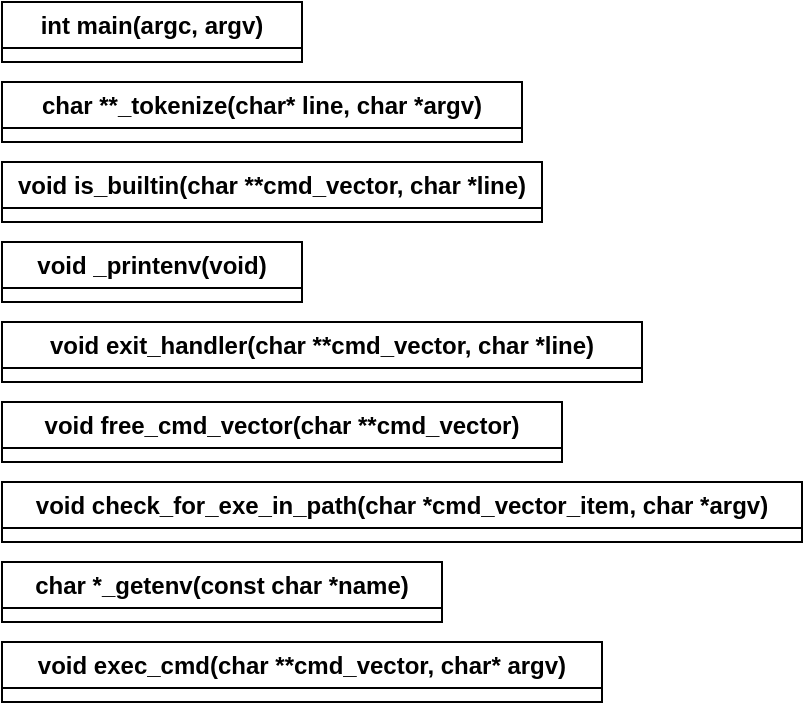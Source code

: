 <mxfile version="26.0.5">
  <diagram name="Page-1" id="94cD6ZTa3Vw65mxtf7fP">
    <mxGraphModel dx="-34" dy="747" grid="1" gridSize="10" guides="1" tooltips="1" connect="1" arrows="1" fold="1" page="1" pageScale="1" pageWidth="850" pageHeight="1100" math="0" shadow="0">
      <root>
        <mxCell id="0" />
        <mxCell id="1" parent="0" />
        <mxCell id="w8awD3d66yjwIOf7sVY0-1" value="void exec_cmd(char **cmd_vector, char* argv)" style="swimlane;whiteSpace=wrap;html=1;swimlaneFillColor=default;" parent="1" vertex="1" collapsed="1">
          <mxGeometry x="1700" y="320" width="300" height="30" as="geometry">
            <mxRectangle x="1700" y="320" width="850" height="1020" as="alternateBounds" />
          </mxGeometry>
        </mxCell>
        <mxCell id="w8awD3d66yjwIOf7sVY0-2" style="edgeStyle=orthogonalEdgeStyle;rounded=0;orthogonalLoop=1;jettySize=auto;html=1;exitX=0.5;exitY=1;exitDx=0;exitDy=0;entryX=0.5;entryY=0;entryDx=0;entryDy=0;" parent="w8awD3d66yjwIOf7sVY0-1" source="w8awD3d66yjwIOf7sVY0-3" target="w8awD3d66yjwIOf7sVY0-5" edge="1">
          <mxGeometry relative="1" as="geometry">
            <mxPoint x="425.273" y="160.0" as="targetPoint" />
          </mxGeometry>
        </mxCell>
        <mxCell id="w8awD3d66yjwIOf7sVY0-3" value="start" style="rounded=1;whiteSpace=wrap;html=1;" parent="w8awD3d66yjwIOf7sVY0-1" vertex="1">
          <mxGeometry x="70" y="40" width="120" height="60" as="geometry" />
        </mxCell>
        <mxCell id="w8awD3d66yjwIOf7sVY0-4" style="edgeStyle=orthogonalEdgeStyle;rounded=0;orthogonalLoop=1;jettySize=auto;html=1;exitX=0.5;exitY=1;exitDx=0;exitDy=0;entryX=0.5;entryY=0;entryDx=0;entryDy=0;" parent="w8awD3d66yjwIOf7sVY0-1" source="w8awD3d66yjwIOf7sVY0-5" target="w8awD3d66yjwIOf7sVY0-7" edge="1">
          <mxGeometry relative="1" as="geometry" />
        </mxCell>
        <mxCell id="w8awD3d66yjwIOf7sVY0-5" value="pid_t pid&lt;br&gt;int status" style="rounded=0;whiteSpace=wrap;html=1;" parent="w8awD3d66yjwIOf7sVY0-1" vertex="1">
          <mxGeometry x="70" y="140" width="120" height="60" as="geometry" />
        </mxCell>
        <mxCell id="w8awD3d66yjwIOf7sVY0-6" style="edgeStyle=orthogonalEdgeStyle;rounded=0;orthogonalLoop=1;jettySize=auto;html=1;exitX=0.5;exitY=1;exitDx=0;exitDy=0;entryX=0.5;entryY=0;entryDx=0;entryDy=0;" parent="w8awD3d66yjwIOf7sVY0-1" source="w8awD3d66yjwIOf7sVY0-7" target="w8awD3d66yjwIOf7sVY0-11" edge="1">
          <mxGeometry relative="1" as="geometry" />
        </mxCell>
        <mxCell id="w8awD3d66yjwIOf7sVY0-7" value="pid = fork()" style="rounded=0;whiteSpace=wrap;html=1;" parent="w8awD3d66yjwIOf7sVY0-1" vertex="1">
          <mxGeometry x="70" y="260" width="120" height="60" as="geometry" />
        </mxCell>
        <mxCell id="w8awD3d66yjwIOf7sVY0-8" value="pid == -1" style="edgeStyle=orthogonalEdgeStyle;rounded=0;orthogonalLoop=1;jettySize=auto;html=1;exitX=0.5;exitY=1;exitDx=0;exitDy=0;entryX=0;entryY=0.5;entryDx=0;entryDy=0;" parent="w8awD3d66yjwIOf7sVY0-1" source="w8awD3d66yjwIOf7sVY0-11" target="w8awD3d66yjwIOf7sVY0-13" edge="1">
          <mxGeometry x="0.395" relative="1" as="geometry">
            <mxPoint as="offset" />
          </mxGeometry>
        </mxCell>
        <mxCell id="w8awD3d66yjwIOf7sVY0-9" value="pid == 0" style="edgeStyle=orthogonalEdgeStyle;rounded=0;orthogonalLoop=1;jettySize=auto;html=1;exitX=0.5;exitY=1;exitDx=0;exitDy=0;entryX=0;entryY=0.5;entryDx=0;entryDy=0;" parent="w8awD3d66yjwIOf7sVY0-1" source="w8awD3d66yjwIOf7sVY0-11" target="w8awD3d66yjwIOf7sVY0-16" edge="1">
          <mxGeometry x="0.634" relative="1" as="geometry">
            <mxPoint x="150" y="720" as="targetPoint" />
            <mxPoint as="offset" />
          </mxGeometry>
        </mxCell>
        <mxCell id="w8awD3d66yjwIOf7sVY0-10" value="else (parent process)" style="edgeStyle=orthogonalEdgeStyle;rounded=0;orthogonalLoop=1;jettySize=auto;html=1;exitX=0.5;exitY=1;exitDx=0;exitDy=0;entryX=0;entryY=0.5;entryDx=0;entryDy=0;" parent="w8awD3d66yjwIOf7sVY0-1" source="w8awD3d66yjwIOf7sVY0-11" target="w8awD3d66yjwIOf7sVY0-20" edge="1">
          <mxGeometry x="0.75" relative="1" as="geometry">
            <mxPoint as="offset" />
          </mxGeometry>
        </mxCell>
        <mxCell id="w8awD3d66yjwIOf7sVY0-11" value="pid ?" style="shape=hexagon;perimeter=hexagonPerimeter2;whiteSpace=wrap;html=1;fixedSize=1;" parent="w8awD3d66yjwIOf7sVY0-1" vertex="1">
          <mxGeometry x="70" y="380" width="120" height="80" as="geometry" />
        </mxCell>
        <mxCell id="w8awD3d66yjwIOf7sVY0-12" style="edgeStyle=orthogonalEdgeStyle;rounded=0;orthogonalLoop=1;jettySize=auto;html=1;exitX=1;exitY=0.5;exitDx=0;exitDy=0;entryX=0;entryY=0.5;entryDx=0;entryDy=0;" parent="w8awD3d66yjwIOf7sVY0-1" source="w8awD3d66yjwIOf7sVY0-13" target="w8awD3d66yjwIOf7sVY0-14" edge="1">
          <mxGeometry relative="1" as="geometry">
            <mxPoint x="440" y="500" as="targetPoint" />
          </mxGeometry>
        </mxCell>
        <mxCell id="w8awD3d66yjwIOf7sVY0-13" value="perror(argv)" style="rounded=0;whiteSpace=wrap;html=1;" parent="w8awD3d66yjwIOf7sVY0-1" vertex="1">
          <mxGeometry x="255" y="470" width="120" height="60" as="geometry" />
        </mxCell>
        <mxCell id="w8awD3d66yjwIOf7sVY0-14" value="return" style="rounded=1;whiteSpace=wrap;html=1;" parent="w8awD3d66yjwIOf7sVY0-1" vertex="1">
          <mxGeometry x="715" y="470" width="120" height="60" as="geometry" />
        </mxCell>
        <mxCell id="w8awD3d66yjwIOf7sVY0-15" value="true" style="edgeStyle=orthogonalEdgeStyle;rounded=0;orthogonalLoop=1;jettySize=auto;html=1;exitX=0.5;exitY=1;exitDx=0;exitDy=0;entryX=0;entryY=0.5;entryDx=0;entryDy=0;" parent="w8awD3d66yjwIOf7sVY0-1" source="w8awD3d66yjwIOf7sVY0-16" target="w8awD3d66yjwIOf7sVY0-18" edge="1">
          <mxGeometry x="0.158" relative="1" as="geometry">
            <mxPoint as="offset" />
          </mxGeometry>
        </mxCell>
        <mxCell id="w8awD3d66yjwIOf7sVY0-16" value="if execv(cmd_vector[0], cmd_vector, NULL) == -1" style="shape=hexagon;perimeter=hexagonPerimeter2;whiteSpace=wrap;html=1;fixedSize=1;" parent="w8awD3d66yjwIOf7sVY0-1" vertex="1">
          <mxGeometry x="255" y="550" width="120" height="80" as="geometry" />
        </mxCell>
        <mxCell id="w8awD3d66yjwIOf7sVY0-17" style="edgeStyle=orthogonalEdgeStyle;rounded=0;orthogonalLoop=1;jettySize=auto;html=1;exitX=1;exitY=0.5;exitDx=0;exitDy=0;entryX=0;entryY=0.5;entryDx=0;entryDy=0;" parent="w8awD3d66yjwIOf7sVY0-1" source="w8awD3d66yjwIOf7sVY0-18" target="w8awD3d66yjwIOf7sVY0-19" edge="1">
          <mxGeometry relative="1" as="geometry">
            <mxPoint x="550" y="660" as="targetPoint" />
          </mxGeometry>
        </mxCell>
        <mxCell id="w8awD3d66yjwIOf7sVY0-18" value="perror(argv)" style="rounded=0;whiteSpace=wrap;html=1;" parent="w8awD3d66yjwIOf7sVY0-1" vertex="1">
          <mxGeometry x="380" y="630" width="120" height="60" as="geometry" />
        </mxCell>
        <mxCell id="w8awD3d66yjwIOf7sVY0-19" value="exit(EXIT_FAILURE)" style="rounded=1;whiteSpace=wrap;html=1;" parent="w8awD3d66yjwIOf7sVY0-1" vertex="1">
          <mxGeometry x="715" y="630" width="120" height="60" as="geometry" />
        </mxCell>
        <mxCell id="w8awD3d66yjwIOf7sVY0-20" value="wait(&amp;amp;status)" style="rounded=0;whiteSpace=wrap;html=1;" parent="w8awD3d66yjwIOf7sVY0-1" vertex="1">
          <mxGeometry x="260" y="790" width="120" height="60" as="geometry" />
        </mxCell>
        <mxCell id="w8awD3d66yjwIOf7sVY0-21" value="char *_getenv(const char *name)" style="swimlane;whiteSpace=wrap;html=1;swimlaneFillColor=default;" parent="1" vertex="1" collapsed="1">
          <mxGeometry x="1700" y="280" width="220" height="30" as="geometry">
            <mxRectangle x="1700" y="280" width="830" height="810" as="alternateBounds" />
          </mxGeometry>
        </mxCell>
        <mxCell id="w8awD3d66yjwIOf7sVY0-22" style="edgeStyle=orthogonalEdgeStyle;rounded=0;orthogonalLoop=1;jettySize=auto;html=1;exitX=0.5;exitY=1;exitDx=0;exitDy=0;entryX=0.5;entryY=0;entryDx=0;entryDy=0;" parent="w8awD3d66yjwIOf7sVY0-21" source="w8awD3d66yjwIOf7sVY0-23" target="w8awD3d66yjwIOf7sVY0-25" edge="1">
          <mxGeometry relative="1" as="geometry" />
        </mxCell>
        <mxCell id="w8awD3d66yjwIOf7sVY0-23" value="start" style="rounded=1;whiteSpace=wrap;html=1;" parent="w8awD3d66yjwIOf7sVY0-21" vertex="1">
          <mxGeometry x="110" y="45" width="120" height="60" as="geometry" />
        </mxCell>
        <mxCell id="w8awD3d66yjwIOf7sVY0-24" style="edgeStyle=orthogonalEdgeStyle;rounded=0;orthogonalLoop=1;jettySize=auto;html=1;exitX=0.5;exitY=1;exitDx=0;exitDy=0;entryX=0.5;entryY=0;entryDx=0;entryDy=0;" parent="w8awD3d66yjwIOf7sVY0-21" source="w8awD3d66yjwIOf7sVY0-25" target="w8awD3d66yjwIOf7sVY0-28" edge="1">
          <mxGeometry relative="1" as="geometry" />
        </mxCell>
        <mxCell id="w8awD3d66yjwIOf7sVY0-25" value="int i = 0&lt;br&gt;int flag = 0&lt;br&gt;size_t j, len = strlen(name)" style="rounded=0;whiteSpace=wrap;html=1;" parent="w8awD3d66yjwIOf7sVY0-21" vertex="1">
          <mxGeometry x="110" y="155" width="120" height="60" as="geometry" />
        </mxCell>
        <mxCell id="w8awD3d66yjwIOf7sVY0-26" value="true" style="edgeStyle=orthogonalEdgeStyle;rounded=0;orthogonalLoop=1;jettySize=auto;html=1;exitX=0.5;exitY=1;exitDx=0;exitDy=0;entryX=0.5;entryY=0;entryDx=0;entryDy=0;" parent="w8awD3d66yjwIOf7sVY0-21" source="w8awD3d66yjwIOf7sVY0-28" target="w8awD3d66yjwIOf7sVY0-31" edge="1">
          <mxGeometry relative="1" as="geometry" />
        </mxCell>
        <mxCell id="w8awD3d66yjwIOf7sVY0-27" value="false" style="edgeStyle=orthogonalEdgeStyle;rounded=0;orthogonalLoop=1;jettySize=auto;html=1;exitX=1;exitY=0.5;exitDx=0;exitDy=0;entryX=0;entryY=0.5;entryDx=0;entryDy=0;" parent="w8awD3d66yjwIOf7sVY0-21" source="w8awD3d66yjwIOf7sVY0-28" target="w8awD3d66yjwIOf7sVY0-37" edge="1">
          <mxGeometry relative="1" as="geometry" />
        </mxCell>
        <mxCell id="w8awD3d66yjwIOf7sVY0-28" value="while environ[i]" style="shape=hexagon;perimeter=hexagonPerimeter2;whiteSpace=wrap;html=1;fixedSize=1;" parent="w8awD3d66yjwIOf7sVY0-21" vertex="1">
          <mxGeometry x="110" y="275" width="120" height="80" as="geometry" />
        </mxCell>
        <mxCell id="w8awD3d66yjwIOf7sVY0-29" value="true" style="edgeStyle=orthogonalEdgeStyle;rounded=0;orthogonalLoop=1;jettySize=auto;html=1;exitX=1;exitY=0.5;exitDx=0;exitDy=0;entryX=0;entryY=0.5;entryDx=0;entryDy=0;" parent="w8awD3d66yjwIOf7sVY0-21" source="w8awD3d66yjwIOf7sVY0-31" target="w8awD3d66yjwIOf7sVY0-34" edge="1">
          <mxGeometry relative="1" as="geometry" />
        </mxCell>
        <mxCell id="w8awD3d66yjwIOf7sVY0-30" style="edgeStyle=orthogonalEdgeStyle;rounded=0;orthogonalLoop=1;jettySize=auto;html=1;exitX=0.5;exitY=1;exitDx=0;exitDy=0;entryX=0.5;entryY=0;entryDx=0;entryDy=0;" parent="w8awD3d66yjwIOf7sVY0-21" source="w8awD3d66yjwIOf7sVY0-31" target="w8awD3d66yjwIOf7sVY0-39" edge="1">
          <mxGeometry relative="1" as="geometry">
            <mxPoint x="170" y="620" as="targetPoint" />
          </mxGeometry>
        </mxCell>
        <mxCell id="w8awD3d66yjwIOf7sVY0-31" value="for (j = 0; j &amp;lt; len; j++)" style="shape=hexagon;perimeter=hexagonPerimeter2;whiteSpace=wrap;html=1;fixedSize=1;" parent="w8awD3d66yjwIOf7sVY0-21" vertex="1">
          <mxGeometry x="110" y="415" width="120" height="80" as="geometry" />
        </mxCell>
        <mxCell id="w8awD3d66yjwIOf7sVY0-32" value="true" style="edgeStyle=orthogonalEdgeStyle;rounded=0;orthogonalLoop=1;jettySize=auto;html=1;exitX=1;exitY=0.5;exitDx=0;exitDy=0;entryX=0;entryY=0.5;entryDx=0;entryDy=0;" parent="w8awD3d66yjwIOf7sVY0-21" source="w8awD3d66yjwIOf7sVY0-34" target="w8awD3d66yjwIOf7sVY0-36" edge="1">
          <mxGeometry relative="1" as="geometry" />
        </mxCell>
        <mxCell id="w8awD3d66yjwIOf7sVY0-33" value="false" style="edgeStyle=orthogonalEdgeStyle;rounded=0;orthogonalLoop=1;jettySize=auto;html=1;exitX=0.5;exitY=0;exitDx=0;exitDy=0;entryX=0.5;entryY=0;entryDx=0;entryDy=0;" parent="w8awD3d66yjwIOf7sVY0-21" source="w8awD3d66yjwIOf7sVY0-34" target="w8awD3d66yjwIOf7sVY0-31" edge="1">
          <mxGeometry relative="1" as="geometry" />
        </mxCell>
        <mxCell id="w8awD3d66yjwIOf7sVY0-34" value="environ[i][j] &lt;br&gt;!= &lt;br&gt;name[j] ?" style="shape=hexagon;perimeter=hexagonPerimeter2;whiteSpace=wrap;html=1;fixedSize=1;" parent="w8awD3d66yjwIOf7sVY0-21" vertex="1">
          <mxGeometry x="355" y="415" width="120" height="80" as="geometry" />
        </mxCell>
        <mxCell id="w8awD3d66yjwIOf7sVY0-35" style="edgeStyle=orthogonalEdgeStyle;rounded=0;orthogonalLoop=1;jettySize=auto;html=1;exitX=0.5;exitY=1;exitDx=0;exitDy=0;entryX=1;entryY=0.5;entryDx=0;entryDy=0;" parent="w8awD3d66yjwIOf7sVY0-21" source="w8awD3d66yjwIOf7sVY0-36" target="w8awD3d66yjwIOf7sVY0-39" edge="1">
          <mxGeometry relative="1" as="geometry">
            <mxPoint x="320" y="620" as="targetPoint" />
          </mxGeometry>
        </mxCell>
        <mxCell id="w8awD3d66yjwIOf7sVY0-36" value="break for" style="rounded=1;whiteSpace=wrap;html=1;" parent="w8awD3d66yjwIOf7sVY0-21" vertex="1">
          <mxGeometry x="540" y="425" width="120" height="60" as="geometry" />
        </mxCell>
        <mxCell id="w8awD3d66yjwIOf7sVY0-37" value="return (flag == 1 ? &amp;amp;environ[i][j+1] : NULL)" style="rounded=1;whiteSpace=wrap;html=1;" parent="w8awD3d66yjwIOf7sVY0-21" vertex="1">
          <mxGeometry x="660" y="285" width="120" height="60" as="geometry" />
        </mxCell>
        <mxCell id="w8awD3d66yjwIOf7sVY0-38" value="false" style="edgeStyle=orthogonalEdgeStyle;rounded=0;orthogonalLoop=1;jettySize=auto;html=1;exitX=0.5;exitY=1;exitDx=0;exitDy=0;entryX=0.5;entryY=0;entryDx=0;entryDy=0;" parent="w8awD3d66yjwIOf7sVY0-21" source="w8awD3d66yjwIOf7sVY0-39" target="w8awD3d66yjwIOf7sVY0-46" edge="1">
          <mxGeometry x="0.333" relative="1" as="geometry">
            <mxPoint as="offset" />
          </mxGeometry>
        </mxCell>
        <mxCell id="w8awD3d66yjwIOf7sVY0-39" value="j == len &lt;br&gt;&amp;amp;&amp;amp;&lt;br&gt;environ[i][j] == &#39;=&#39;" style="shape=hexagon;perimeter=hexagonPerimeter2;whiteSpace=wrap;html=1;fixedSize=1;" parent="w8awD3d66yjwIOf7sVY0-21" vertex="1">
          <mxGeometry x="110" y="550" width="120" height="80" as="geometry" />
        </mxCell>
        <mxCell id="w8awD3d66yjwIOf7sVY0-40" style="edgeStyle=orthogonalEdgeStyle;rounded=0;orthogonalLoop=1;jettySize=auto;html=1;exitX=1;exitY=0.5;exitDx=0;exitDy=0;entryX=0;entryY=0.5;entryDx=0;entryDy=0;" parent="w8awD3d66yjwIOf7sVY0-21" source="w8awD3d66yjwIOf7sVY0-41" target="w8awD3d66yjwIOf7sVY0-44" edge="1">
          <mxGeometry relative="1" as="geometry" />
        </mxCell>
        <mxCell id="w8awD3d66yjwIOf7sVY0-41" value="flag = 1" style="rounded=0;whiteSpace=wrap;html=1;" parent="w8awD3d66yjwIOf7sVY0-21" vertex="1">
          <mxGeometry x="310" y="640" width="120" height="60" as="geometry" />
        </mxCell>
        <mxCell id="w8awD3d66yjwIOf7sVY0-42" value="true" style="edgeStyle=orthogonalEdgeStyle;rounded=0;orthogonalLoop=1;jettySize=auto;html=1;exitX=0.5;exitY=1;exitDx=0;exitDy=0;entryX=0;entryY=0.5;entryDx=0;entryDy=0;" parent="w8awD3d66yjwIOf7sVY0-21" source="w8awD3d66yjwIOf7sVY0-39" target="w8awD3d66yjwIOf7sVY0-41" edge="1">
          <mxGeometry x="0.222" relative="1" as="geometry">
            <mxPoint x="310" y="680" as="targetPoint" />
            <mxPoint as="offset" />
          </mxGeometry>
        </mxCell>
        <mxCell id="w8awD3d66yjwIOf7sVY0-43" style="edgeStyle=orthogonalEdgeStyle;rounded=0;orthogonalLoop=1;jettySize=auto;html=1;exitX=1;exitY=0.5;exitDx=0;exitDy=0;entryX=0.5;entryY=1;entryDx=0;entryDy=0;" parent="w8awD3d66yjwIOf7sVY0-21" source="w8awD3d66yjwIOf7sVY0-44" target="w8awD3d66yjwIOf7sVY0-37" edge="1">
          <mxGeometry relative="1" as="geometry" />
        </mxCell>
        <mxCell id="w8awD3d66yjwIOf7sVY0-44" value="break while" style="rounded=1;whiteSpace=wrap;html=1;" parent="w8awD3d66yjwIOf7sVY0-21" vertex="1">
          <mxGeometry x="540" y="640" width="120" height="60" as="geometry" />
        </mxCell>
        <mxCell id="w8awD3d66yjwIOf7sVY0-45" style="edgeStyle=orthogonalEdgeStyle;rounded=0;orthogonalLoop=1;jettySize=auto;html=1;exitX=0;exitY=0.5;exitDx=0;exitDy=0;entryX=0;entryY=0.5;entryDx=0;entryDy=0;" parent="w8awD3d66yjwIOf7sVY0-21" source="w8awD3d66yjwIOf7sVY0-46" target="w8awD3d66yjwIOf7sVY0-28" edge="1">
          <mxGeometry relative="1" as="geometry">
            <Array as="points">
              <mxPoint x="50" y="750" />
              <mxPoint x="50" y="315" />
            </Array>
          </mxGeometry>
        </mxCell>
        <mxCell id="w8awD3d66yjwIOf7sVY0-46" value="i++" style="rounded=0;whiteSpace=wrap;html=1;" parent="w8awD3d66yjwIOf7sVY0-21" vertex="1">
          <mxGeometry x="110" y="720" width="120" height="60" as="geometry" />
        </mxCell>
        <mxCell id="w8awD3d66yjwIOf7sVY0-47" value="void check_for_exe_in_path(char *cmd_vector_item, char *argv)" style="swimlane;whiteSpace=wrap;html=1;swimlaneFillColor=default;" parent="1" vertex="1" collapsed="1">
          <mxGeometry x="1700" y="240" width="400" height="30" as="geometry">
            <mxRectangle x="1700" y="240" width="1180" height="2220" as="alternateBounds" />
          </mxGeometry>
        </mxCell>
        <mxCell id="w8awD3d66yjwIOf7sVY0-48" style="edgeStyle=orthogonalEdgeStyle;rounded=0;orthogonalLoop=1;jettySize=auto;html=1;exitX=0.5;exitY=1;exitDx=0;exitDy=0;entryX=0.5;entryY=0;entryDx=0;entryDy=0;" parent="w8awD3d66yjwIOf7sVY0-47" source="w8awD3d66yjwIOf7sVY0-49" target="w8awD3d66yjwIOf7sVY0-51" edge="1">
          <mxGeometry relative="1" as="geometry" />
        </mxCell>
        <mxCell id="w8awD3d66yjwIOf7sVY0-49" value="start" style="rounded=1;whiteSpace=wrap;html=1;" parent="w8awD3d66yjwIOf7sVY0-47" vertex="1">
          <mxGeometry x="137" y="40" width="120" height="60" as="geometry" />
        </mxCell>
        <mxCell id="w8awD3d66yjwIOf7sVY0-50" style="edgeStyle=orthogonalEdgeStyle;rounded=0;orthogonalLoop=1;jettySize=auto;html=1;exitX=0.5;exitY=1;exitDx=0;exitDy=0;entryX=0.5;entryY=0;entryDx=0;entryDy=0;" parent="w8awD3d66yjwIOf7sVY0-47" source="w8awD3d66yjwIOf7sVY0-51" target="w8awD3d66yjwIOf7sVY0-53" edge="1">
          <mxGeometry relative="1" as="geometry">
            <mxPoint x="197" y="310" as="targetPoint" />
          </mxGeometry>
        </mxCell>
        <mxCell id="w8awD3d66yjwIOf7sVY0-51" value="char *path&lt;div&gt;char *path_copy&lt;/div&gt;&lt;div&gt;char *path_delim = &quot;:&quot;&lt;/div&gt;&lt;div&gt;char *path_token&lt;/div&gt;&lt;div&gt;char *possible_path&lt;/div&gt;&lt;div&gt;size_t pp_len&lt;/div&gt;" style="rounded=0;whiteSpace=wrap;html=1;" parent="w8awD3d66yjwIOf7sVY0-47" vertex="1">
          <mxGeometry x="115" y="150" width="165" height="110" as="geometry" />
        </mxCell>
        <mxCell id="w8awD3d66yjwIOf7sVY0-52" style="edgeStyle=orthogonalEdgeStyle;rounded=0;orthogonalLoop=1;jettySize=auto;html=1;exitX=0.5;exitY=1;exitDx=0;exitDy=0;entryX=0.5;entryY=0;entryDx=0;entryDy=0;" parent="w8awD3d66yjwIOf7sVY0-47" source="w8awD3d66yjwIOf7sVY0-53" target="w8awD3d66yjwIOf7sVY0-55" edge="1">
          <mxGeometry relative="1" as="geometry" />
        </mxCell>
        <mxCell id="w8awD3d66yjwIOf7sVY0-53" value="path = _getenv(PATH)" style="rounded=0;whiteSpace=wrap;html=1;" parent="w8awD3d66yjwIOf7sVY0-47" vertex="1">
          <mxGeometry x="137" y="320" width="120" height="60" as="geometry" />
        </mxCell>
        <mxCell id="w8awD3d66yjwIOf7sVY0-54" value="false" style="edgeStyle=orthogonalEdgeStyle;rounded=0;orthogonalLoop=1;jettySize=auto;html=1;exitX=0.5;exitY=1;exitDx=0;exitDy=0;entryX=0.5;entryY=0;entryDx=0;entryDy=0;" parent="w8awD3d66yjwIOf7sVY0-47" source="w8awD3d66yjwIOf7sVY0-55" target="w8awD3d66yjwIOf7sVY0-61" edge="1">
          <mxGeometry relative="1" as="geometry" />
        </mxCell>
        <mxCell id="w8awD3d66yjwIOf7sVY0-55" value="if !path" style="shape=hexagon;perimeter=hexagonPerimeter2;whiteSpace=wrap;html=1;fixedSize=1;" parent="w8awD3d66yjwIOf7sVY0-47" vertex="1">
          <mxGeometry x="137" y="440" width="120" height="80" as="geometry" />
        </mxCell>
        <mxCell id="w8awD3d66yjwIOf7sVY0-56" value="return" style="rounded=1;whiteSpace=wrap;html=1;" parent="w8awD3d66yjwIOf7sVY0-47" vertex="1">
          <mxGeometry x="912" y="450" width="120" height="60" as="geometry" />
        </mxCell>
        <mxCell id="w8awD3d66yjwIOf7sVY0-57" style="edgeStyle=orthogonalEdgeStyle;rounded=0;orthogonalLoop=1;jettySize=auto;html=1;exitX=1;exitY=0.5;exitDx=0;exitDy=0;entryX=0;entryY=0.5;entryDx=0;entryDy=0;" parent="w8awD3d66yjwIOf7sVY0-47" source="w8awD3d66yjwIOf7sVY0-58" target="w8awD3d66yjwIOf7sVY0-56" edge="1">
          <mxGeometry relative="1" as="geometry" />
        </mxCell>
        <mxCell id="w8awD3d66yjwIOf7sVY0-58" value="Customized Error message" style="rounded=0;whiteSpace=wrap;html=1;" parent="w8awD3d66yjwIOf7sVY0-47" vertex="1">
          <mxGeometry x="412" y="450" width="120" height="60" as="geometry" />
        </mxCell>
        <mxCell id="w8awD3d66yjwIOf7sVY0-59" value="true" style="edgeStyle=orthogonalEdgeStyle;rounded=0;orthogonalLoop=1;jettySize=auto;html=1;exitX=1;exitY=0.5;exitDx=0;exitDy=0;entryX=0;entryY=0.5;entryDx=0;entryDy=0;" parent="w8awD3d66yjwIOf7sVY0-47" source="w8awD3d66yjwIOf7sVY0-55" target="w8awD3d66yjwIOf7sVY0-58" edge="1">
          <mxGeometry relative="1" as="geometry">
            <mxPoint x="590" y="620" as="targetPoint" />
          </mxGeometry>
        </mxCell>
        <mxCell id="w8awD3d66yjwIOf7sVY0-60" style="edgeStyle=orthogonalEdgeStyle;rounded=0;orthogonalLoop=1;jettySize=auto;html=1;exitX=0.5;exitY=1;exitDx=0;exitDy=0;entryX=0.5;entryY=0;entryDx=0;entryDy=0;" parent="w8awD3d66yjwIOf7sVY0-47" source="w8awD3d66yjwIOf7sVY0-61" target="w8awD3d66yjwIOf7sVY0-64" edge="1">
          <mxGeometry relative="1" as="geometry" />
        </mxCell>
        <mxCell id="w8awD3d66yjwIOf7sVY0-61" value="path_copy = strdup(path)" style="rounded=0;whiteSpace=wrap;html=1;" parent="w8awD3d66yjwIOf7sVY0-47" vertex="1">
          <mxGeometry x="137.5" y="580" width="120" height="60" as="geometry" />
        </mxCell>
        <mxCell id="w8awD3d66yjwIOf7sVY0-62" value="true" style="edgeStyle=orthogonalEdgeStyle;rounded=0;orthogonalLoop=1;jettySize=auto;html=1;exitX=1;exitY=0.5;exitDx=0;exitDy=0;entryX=0;entryY=0.5;entryDx=0;entryDy=0;" parent="w8awD3d66yjwIOf7sVY0-47" source="w8awD3d66yjwIOf7sVY0-64" target="w8awD3d66yjwIOf7sVY0-66" edge="1">
          <mxGeometry relative="1" as="geometry" />
        </mxCell>
        <mxCell id="w8awD3d66yjwIOf7sVY0-63" value="false" style="edgeStyle=orthogonalEdgeStyle;rounded=0;orthogonalLoop=1;jettySize=auto;html=1;exitX=0.5;exitY=1;exitDx=0;exitDy=0;entryX=0.5;entryY=0;entryDx=0;entryDy=0;" parent="w8awD3d66yjwIOf7sVY0-47" source="w8awD3d66yjwIOf7sVY0-64" target="w8awD3d66yjwIOf7sVY0-69" edge="1">
          <mxGeometry relative="1" as="geometry" />
        </mxCell>
        <mxCell id="w8awD3d66yjwIOf7sVY0-64" value="if !path_copy" style="shape=hexagon;perimeter=hexagonPerimeter2;whiteSpace=wrap;html=1;fixedSize=1;" parent="w8awD3d66yjwIOf7sVY0-47" vertex="1">
          <mxGeometry x="137.5" y="690" width="120" height="80" as="geometry" />
        </mxCell>
        <mxCell id="w8awD3d66yjwIOf7sVY0-65" style="edgeStyle=orthogonalEdgeStyle;rounded=0;orthogonalLoop=1;jettySize=auto;html=1;exitX=1;exitY=0.5;exitDx=0;exitDy=0;entryX=0;entryY=0.5;entryDx=0;entryDy=0;" parent="w8awD3d66yjwIOf7sVY0-47" source="w8awD3d66yjwIOf7sVY0-66" target="w8awD3d66yjwIOf7sVY0-67" edge="1">
          <mxGeometry relative="1" as="geometry" />
        </mxCell>
        <mxCell id="w8awD3d66yjwIOf7sVY0-66" value="Customized Error message" style="rounded=0;whiteSpace=wrap;html=1;" parent="w8awD3d66yjwIOf7sVY0-47" vertex="1">
          <mxGeometry x="412" y="700" width="120" height="60" as="geometry" />
        </mxCell>
        <mxCell id="w8awD3d66yjwIOf7sVY0-67" value="return" style="rounded=1;whiteSpace=wrap;html=1;" parent="w8awD3d66yjwIOf7sVY0-47" vertex="1">
          <mxGeometry x="912" y="700" width="120" height="60" as="geometry" />
        </mxCell>
        <mxCell id="w8awD3d66yjwIOf7sVY0-68" style="edgeStyle=orthogonalEdgeStyle;rounded=0;orthogonalLoop=1;jettySize=auto;html=1;exitX=0.5;exitY=1;exitDx=0;exitDy=0;entryX=0.5;entryY=0;entryDx=0;entryDy=0;" parent="w8awD3d66yjwIOf7sVY0-47" source="w8awD3d66yjwIOf7sVY0-69" target="w8awD3d66yjwIOf7sVY0-72" edge="1">
          <mxGeometry relative="1" as="geometry" />
        </mxCell>
        <mxCell id="w8awD3d66yjwIOf7sVY0-69" value="path_token= strtok(path_copy, path_delim)" style="rounded=0;whiteSpace=wrap;html=1;" parent="w8awD3d66yjwIOf7sVY0-47" vertex="1">
          <mxGeometry x="137.5" y="830" width="120" height="60" as="geometry" />
        </mxCell>
        <mxCell id="w8awD3d66yjwIOf7sVY0-70" value="false" style="edgeStyle=orthogonalEdgeStyle;rounded=0;orthogonalLoop=1;jettySize=auto;html=1;exitX=1;exitY=0.5;exitDx=0;exitDy=0;entryX=0;entryY=0.5;entryDx=0;entryDy=0;" parent="w8awD3d66yjwIOf7sVY0-47" source="w8awD3d66yjwIOf7sVY0-72" target="w8awD3d66yjwIOf7sVY0-75" edge="1">
          <mxGeometry relative="1" as="geometry" />
        </mxCell>
        <mxCell id="w8awD3d66yjwIOf7sVY0-71" value="true" style="edgeStyle=orthogonalEdgeStyle;rounded=0;orthogonalLoop=1;jettySize=auto;html=1;exitX=0.5;exitY=1;exitDx=0;exitDy=0;entryX=0.5;entryY=0;entryDx=0;entryDy=0;" parent="w8awD3d66yjwIOf7sVY0-47" source="w8awD3d66yjwIOf7sVY0-72" target="w8awD3d66yjwIOf7sVY0-77" edge="1">
          <mxGeometry relative="1" as="geometry" />
        </mxCell>
        <mxCell id="w8awD3d66yjwIOf7sVY0-72" value="While path_token" style="shape=hexagon;perimeter=hexagonPerimeter2;whiteSpace=wrap;html=1;fixedSize=1;" parent="w8awD3d66yjwIOf7sVY0-47" vertex="1">
          <mxGeometry x="137.5" y="940" width="120" height="80" as="geometry" />
        </mxCell>
        <mxCell id="w8awD3d66yjwIOf7sVY0-73" value="EOF" style="rounded=1;whiteSpace=wrap;html=1;" parent="w8awD3d66yjwIOf7sVY0-47" vertex="1">
          <mxGeometry x="912" y="950" width="120" height="60" as="geometry" />
        </mxCell>
        <mxCell id="w8awD3d66yjwIOf7sVY0-74" style="edgeStyle=orthogonalEdgeStyle;rounded=0;orthogonalLoop=1;jettySize=auto;html=1;exitX=1;exitY=0.5;exitDx=0;exitDy=0;entryX=0;entryY=0.5;entryDx=0;entryDy=0;" parent="w8awD3d66yjwIOf7sVY0-47" source="w8awD3d66yjwIOf7sVY0-75" target="w8awD3d66yjwIOf7sVY0-73" edge="1">
          <mxGeometry relative="1" as="geometry" />
        </mxCell>
        <mxCell id="w8awD3d66yjwIOf7sVY0-75" value="free(path_copy)" style="rounded=0;whiteSpace=wrap;html=1;" parent="w8awD3d66yjwIOf7sVY0-47" vertex="1">
          <mxGeometry x="412" y="950" width="120" height="60" as="geometry" />
        </mxCell>
        <mxCell id="w8awD3d66yjwIOf7sVY0-76" style="edgeStyle=orthogonalEdgeStyle;rounded=0;orthogonalLoop=1;jettySize=auto;html=1;exitX=0.5;exitY=1;exitDx=0;exitDy=0;entryX=0.5;entryY=0;entryDx=0;entryDy=0;" parent="w8awD3d66yjwIOf7sVY0-47" source="w8awD3d66yjwIOf7sVY0-77" target="w8awD3d66yjwIOf7sVY0-79" edge="1">
          <mxGeometry relative="1" as="geometry" />
        </mxCell>
        <mxCell id="w8awD3d66yjwIOf7sVY0-77" value="pp_len = strlen(path_token) + strlen(cmd_vector_item) + 2" style="rounded=0;whiteSpace=wrap;html=1;" parent="w8awD3d66yjwIOf7sVY0-47" vertex="1">
          <mxGeometry x="125.75" y="1110" width="142.5" height="60" as="geometry" />
        </mxCell>
        <mxCell id="w8awD3d66yjwIOf7sVY0-78" style="edgeStyle=orthogonalEdgeStyle;rounded=0;orthogonalLoop=1;jettySize=auto;html=1;exitX=0.5;exitY=1;exitDx=0;exitDy=0;entryX=0.5;entryY=0;entryDx=0;entryDy=0;" parent="w8awD3d66yjwIOf7sVY0-47" source="w8awD3d66yjwIOf7sVY0-79" target="w8awD3d66yjwIOf7sVY0-82" edge="1">
          <mxGeometry relative="1" as="geometry">
            <mxPoint x="197.5" y="1520" as="targetPoint" />
          </mxGeometry>
        </mxCell>
        <mxCell id="w8awD3d66yjwIOf7sVY0-79" value="possible_path = malloc(pp_len)" style="rounded=0;whiteSpace=wrap;html=1;" parent="w8awD3d66yjwIOf7sVY0-47" vertex="1">
          <mxGeometry x="137" y="1220" width="120" height="60" as="geometry" />
        </mxCell>
        <mxCell id="w8awD3d66yjwIOf7sVY0-80" value="true" style="edgeStyle=orthogonalEdgeStyle;rounded=0;orthogonalLoop=1;jettySize=auto;html=1;exitX=1;exitY=0.5;exitDx=0;exitDy=0;entryX=0;entryY=0.5;entryDx=0;entryDy=0;" parent="w8awD3d66yjwIOf7sVY0-47" source="w8awD3d66yjwIOf7sVY0-82" target="w8awD3d66yjwIOf7sVY0-84" edge="1">
          <mxGeometry relative="1" as="geometry">
            <mxPoint x="350" y="1560" as="targetPoint" />
          </mxGeometry>
        </mxCell>
        <mxCell id="w8awD3d66yjwIOf7sVY0-81" value="false" style="edgeStyle=orthogonalEdgeStyle;rounded=0;orthogonalLoop=1;jettySize=auto;html=1;exitX=0.5;exitY=1;exitDx=0;exitDy=0;entryX=0.5;entryY=0;entryDx=0;entryDy=0;" parent="w8awD3d66yjwIOf7sVY0-47" source="w8awD3d66yjwIOf7sVY0-82" target="w8awD3d66yjwIOf7sVY0-87" edge="1">
          <mxGeometry relative="1" as="geometry" />
        </mxCell>
        <mxCell id="w8awD3d66yjwIOf7sVY0-82" value="if !possible_path" style="shape=hexagon;perimeter=hexagonPerimeter2;whiteSpace=wrap;html=1;fixedSize=1;" parent="w8awD3d66yjwIOf7sVY0-47" vertex="1">
          <mxGeometry x="137.5" y="1330" width="120" height="80" as="geometry" />
        </mxCell>
        <mxCell id="w8awD3d66yjwIOf7sVY0-83" style="edgeStyle=orthogonalEdgeStyle;rounded=0;orthogonalLoop=1;jettySize=auto;html=1;exitX=1;exitY=0.5;exitDx=0;exitDy=0;entryX=0;entryY=0.5;entryDx=0;entryDy=0;" parent="w8awD3d66yjwIOf7sVY0-47" source="w8awD3d66yjwIOf7sVY0-84" target="w8awD3d66yjwIOf7sVY0-85" edge="1">
          <mxGeometry relative="1" as="geometry" />
        </mxCell>
        <mxCell id="w8awD3d66yjwIOf7sVY0-84" value="free(path_copy)" style="rounded=0;whiteSpace=wrap;html=1;" parent="w8awD3d66yjwIOf7sVY0-47" vertex="1">
          <mxGeometry x="412" y="1340" width="120" height="60" as="geometry" />
        </mxCell>
        <mxCell id="w8awD3d66yjwIOf7sVY0-85" value="return" style="rounded=1;whiteSpace=wrap;html=1;" parent="w8awD3d66yjwIOf7sVY0-47" vertex="1">
          <mxGeometry x="912" y="1340" width="120" height="60" as="geometry" />
        </mxCell>
        <mxCell id="w8awD3d66yjwIOf7sVY0-86" style="edgeStyle=orthogonalEdgeStyle;rounded=0;orthogonalLoop=1;jettySize=auto;html=1;exitX=0.5;exitY=1;exitDx=0;exitDy=0;entryX=0.5;entryY=0;entryDx=0;entryDy=0;" parent="w8awD3d66yjwIOf7sVY0-47" source="w8awD3d66yjwIOf7sVY0-87" target="w8awD3d66yjwIOf7sVY0-90" edge="1">
          <mxGeometry relative="1" as="geometry" />
        </mxCell>
        <mxCell id="w8awD3d66yjwIOf7sVY0-87" value="sprintf(possible_match, &quot;%s/%s&quot;, path_token, cmd_vector_item)" style="rounded=0;whiteSpace=wrap;html=1;" parent="w8awD3d66yjwIOf7sVY0-47" vertex="1">
          <mxGeometry x="126" y="1480" width="143" height="70" as="geometry" />
        </mxCell>
        <mxCell id="w8awD3d66yjwIOf7sVY0-88" value="true" style="edgeStyle=orthogonalEdgeStyle;rounded=0;orthogonalLoop=1;jettySize=auto;html=1;exitX=1;exitY=0.5;exitDx=0;exitDy=0;entryX=0;entryY=0.5;entryDx=0;entryDy=0;" parent="w8awD3d66yjwIOf7sVY0-47" source="w8awD3d66yjwIOf7sVY0-90" target="w8awD3d66yjwIOf7sVY0-101" edge="1">
          <mxGeometry relative="1" as="geometry">
            <mxPoint x="440" y="1850" as="targetPoint" />
          </mxGeometry>
        </mxCell>
        <mxCell id="w8awD3d66yjwIOf7sVY0-89" value="false" style="edgeStyle=orthogonalEdgeStyle;rounded=0;orthogonalLoop=1;jettySize=auto;html=1;exitX=0.5;exitY=1;exitDx=0;exitDy=0;entryX=0.5;entryY=0;entryDx=0;entryDy=0;" parent="w8awD3d66yjwIOf7sVY0-47" source="w8awD3d66yjwIOf7sVY0-90" target="w8awD3d66yjwIOf7sVY0-95" edge="1">
          <mxGeometry relative="1" as="geometry" />
        </mxCell>
        <mxCell id="w8awD3d66yjwIOf7sVY0-90" value="&lt;br&gt;if access(possible_match, X_OK) == 0" style="shape=hexagon;perimeter=hexagonPerimeter2;whiteSpace=wrap;html=1;fixedSize=1;" parent="w8awD3d66yjwIOf7sVY0-47" vertex="1">
          <mxGeometry x="121.25" y="1620" width="152.5" height="80" as="geometry" />
        </mxCell>
        <mxCell id="w8awD3d66yjwIOf7sVY0-91" style="edgeStyle=orthogonalEdgeStyle;rounded=0;orthogonalLoop=1;jettySize=auto;html=1;exitX=1;exitY=0.5;exitDx=0;exitDy=0;entryX=0;entryY=0.5;entryDx=0;entryDy=0;" parent="w8awD3d66yjwIOf7sVY0-47" source="w8awD3d66yjwIOf7sVY0-92" target="w8awD3d66yjwIOf7sVY0-93" edge="1">
          <mxGeometry relative="1" as="geometry" />
        </mxCell>
        <mxCell id="w8awD3d66yjwIOf7sVY0-92" value="free(path_copy)" style="rounded=0;whiteSpace=wrap;html=1;" parent="w8awD3d66yjwIOf7sVY0-47" vertex="1">
          <mxGeometry x="730" y="1630" width="120" height="60" as="geometry" />
        </mxCell>
        <mxCell id="w8awD3d66yjwIOf7sVY0-93" value="return" style="rounded=1;whiteSpace=wrap;html=1;" parent="w8awD3d66yjwIOf7sVY0-47" vertex="1">
          <mxGeometry x="912" y="1630" width="120" height="60" as="geometry" />
        </mxCell>
        <mxCell id="w8awD3d66yjwIOf7sVY0-94" style="edgeStyle=orthogonalEdgeStyle;rounded=0;orthogonalLoop=1;jettySize=auto;html=1;exitX=0.5;exitY=1;exitDx=0;exitDy=0;entryX=0.5;entryY=0;entryDx=0;entryDy=0;" parent="w8awD3d66yjwIOf7sVY0-47" source="w8awD3d66yjwIOf7sVY0-95" target="w8awD3d66yjwIOf7sVY0-97" edge="1">
          <mxGeometry relative="1" as="geometry" />
        </mxCell>
        <mxCell id="w8awD3d66yjwIOf7sVY0-95" value="free(possible_match)" style="rounded=0;whiteSpace=wrap;html=1;" parent="w8awD3d66yjwIOf7sVY0-47" vertex="1">
          <mxGeometry x="137.5" y="1780" width="120" height="60" as="geometry" />
        </mxCell>
        <mxCell id="w8awD3d66yjwIOf7sVY0-96" style="edgeStyle=orthogonalEdgeStyle;rounded=0;orthogonalLoop=1;jettySize=auto;html=1;exitX=0;exitY=0.5;exitDx=0;exitDy=0;entryX=0;entryY=0.5;entryDx=0;entryDy=0;" parent="w8awD3d66yjwIOf7sVY0-47" source="w8awD3d66yjwIOf7sVY0-97" target="w8awD3d66yjwIOf7sVY0-72" edge="1">
          <mxGeometry relative="1" as="geometry">
            <Array as="points">
              <mxPoint x="40" y="1940" />
              <mxPoint x="40" y="980" />
            </Array>
          </mxGeometry>
        </mxCell>
        <mxCell id="w8awD3d66yjwIOf7sVY0-97" value="path_token = strtok(NULL, path_delim)" style="rounded=0;whiteSpace=wrap;html=1;" parent="w8awD3d66yjwIOf7sVY0-47" vertex="1">
          <mxGeometry x="138" y="1910" width="120" height="60" as="geometry" />
        </mxCell>
        <mxCell id="w8awD3d66yjwIOf7sVY0-98" style="edgeStyle=orthogonalEdgeStyle;rounded=0;orthogonalLoop=1;jettySize=auto;html=1;exitX=1;exitY=0.5;exitDx=0;exitDy=0;entryX=0;entryY=0.5;entryDx=0;entryDy=0;" parent="w8awD3d66yjwIOf7sVY0-47" source="w8awD3d66yjwIOf7sVY0-99" target="w8awD3d66yjwIOf7sVY0-92" edge="1">
          <mxGeometry relative="1" as="geometry" />
        </mxCell>
        <mxCell id="w8awD3d66yjwIOf7sVY0-99" value="free(possible_path)" style="rounded=0;whiteSpace=wrap;html=1;" parent="w8awD3d66yjwIOf7sVY0-47" vertex="1">
          <mxGeometry x="558" y="1630" width="120" height="60" as="geometry" />
        </mxCell>
        <mxCell id="w8awD3d66yjwIOf7sVY0-100" style="edgeStyle=orthogonalEdgeStyle;rounded=0;orthogonalLoop=1;jettySize=auto;html=1;exitX=1;exitY=0.5;exitDx=0;exitDy=0;entryX=0;entryY=0.5;entryDx=0;entryDy=0;" parent="w8awD3d66yjwIOf7sVY0-47" source="w8awD3d66yjwIOf7sVY0-101" target="w8awD3d66yjwIOf7sVY0-99" edge="1">
          <mxGeometry relative="1" as="geometry" />
        </mxCell>
        <mxCell id="w8awD3d66yjwIOf7sVY0-101" value="strcpy(cmd_vector_item, possible_path)" style="rounded=0;whiteSpace=wrap;html=1;" parent="w8awD3d66yjwIOf7sVY0-47" vertex="1">
          <mxGeometry x="352.5" y="1630" width="145" height="60" as="geometry" />
        </mxCell>
        <mxCell id="w8awD3d66yjwIOf7sVY0-102" value="void free_cmd_vector(char **cmd_vector)" style="swimlane;whiteSpace=wrap;html=1;swimlaneFillColor=default;" parent="1" vertex="1" collapsed="1">
          <mxGeometry x="1700" y="200" width="280" height="30" as="geometry">
            <mxRectangle x="1700" y="200" width="830" height="600" as="alternateBounds" />
          </mxGeometry>
        </mxCell>
        <mxCell id="w8awD3d66yjwIOf7sVY0-103" style="edgeStyle=orthogonalEdgeStyle;rounded=0;orthogonalLoop=1;jettySize=auto;html=1;exitX=0.5;exitY=1;exitDx=0;exitDy=0;entryX=0.5;entryY=0;entryDx=0;entryDy=0;" parent="w8awD3d66yjwIOf7sVY0-102" source="w8awD3d66yjwIOf7sVY0-104" target="w8awD3d66yjwIOf7sVY0-106" edge="1">
          <mxGeometry relative="1" as="geometry" />
        </mxCell>
        <mxCell id="w8awD3d66yjwIOf7sVY0-104" value="start" style="rounded=1;whiteSpace=wrap;html=1;" parent="w8awD3d66yjwIOf7sVY0-102" vertex="1">
          <mxGeometry x="365" y="40" width="120" height="60" as="geometry" />
        </mxCell>
        <mxCell id="w8awD3d66yjwIOf7sVY0-105" style="edgeStyle=orthogonalEdgeStyle;rounded=0;orthogonalLoop=1;jettySize=auto;html=1;exitX=0.5;exitY=1;exitDx=0;exitDy=0;entryX=0.5;entryY=0;entryDx=0;entryDy=0;" parent="w8awD3d66yjwIOf7sVY0-102" source="w8awD3d66yjwIOf7sVY0-106" target="w8awD3d66yjwIOf7sVY0-109" edge="1">
          <mxGeometry relative="1" as="geometry" />
        </mxCell>
        <mxCell id="w8awD3d66yjwIOf7sVY0-106" value="int i" style="rounded=0;whiteSpace=wrap;html=1;" parent="w8awD3d66yjwIOf7sVY0-102" vertex="1">
          <mxGeometry x="365" y="150" width="120" height="60" as="geometry" />
        </mxCell>
        <mxCell id="w8awD3d66yjwIOf7sVY0-107" value="true" style="edgeStyle=orthogonalEdgeStyle;rounded=0;orthogonalLoop=1;jettySize=auto;html=1;exitX=1;exitY=0.5;exitDx=0;exitDy=0;entryX=0;entryY=0.5;entryDx=0;entryDy=0;" parent="w8awD3d66yjwIOf7sVY0-102" source="w8awD3d66yjwIOf7sVY0-109" target="w8awD3d66yjwIOf7sVY0-111" edge="1">
          <mxGeometry relative="1" as="geometry" />
        </mxCell>
        <mxCell id="w8awD3d66yjwIOf7sVY0-108" style="edgeStyle=orthogonalEdgeStyle;rounded=0;orthogonalLoop=1;jettySize=auto;html=1;exitX=0.5;exitY=1;exitDx=0;exitDy=0;entryX=0.5;entryY=0;entryDx=0;entryDy=0;" parent="w8awD3d66yjwIOf7sVY0-102" source="w8awD3d66yjwIOf7sVY0-109" target="w8awD3d66yjwIOf7sVY0-113" edge="1">
          <mxGeometry relative="1" as="geometry" />
        </mxCell>
        <mxCell id="w8awD3d66yjwIOf7sVY0-109" value="for (i = 0; cmd_vector[i] != NULL; i++)" style="shape=hexagon;perimeter=hexagonPerimeter2;whiteSpace=wrap;html=1;fixedSize=1;" parent="w8awD3d66yjwIOf7sVY0-102" vertex="1">
          <mxGeometry x="365" y="270" width="120" height="80" as="geometry" />
        </mxCell>
        <mxCell id="w8awD3d66yjwIOf7sVY0-110" style="edgeStyle=orthogonalEdgeStyle;rounded=0;orthogonalLoop=1;jettySize=auto;html=1;exitX=0.5;exitY=0;exitDx=0;exitDy=0;entryX=0.5;entryY=0;entryDx=0;entryDy=0;" parent="w8awD3d66yjwIOf7sVY0-102" source="w8awD3d66yjwIOf7sVY0-111" target="w8awD3d66yjwIOf7sVY0-109" edge="1">
          <mxGeometry relative="1" as="geometry">
            <Array as="points">
              <mxPoint x="650" y="240" />
              <mxPoint x="425" y="240" />
            </Array>
          </mxGeometry>
        </mxCell>
        <mxCell id="w8awD3d66yjwIOf7sVY0-111" value="free(cmd_vector[i])" style="rounded=0;whiteSpace=wrap;html=1;" parent="w8awD3d66yjwIOf7sVY0-102" vertex="1">
          <mxGeometry x="590" y="280" width="120" height="60" as="geometry" />
        </mxCell>
        <mxCell id="w8awD3d66yjwIOf7sVY0-112" style="edgeStyle=orthogonalEdgeStyle;rounded=0;orthogonalLoop=1;jettySize=auto;html=1;exitX=0.5;exitY=1;exitDx=0;exitDy=0;entryX=0.5;entryY=0;entryDx=0;entryDy=0;" parent="w8awD3d66yjwIOf7sVY0-102" source="w8awD3d66yjwIOf7sVY0-113" target="w8awD3d66yjwIOf7sVY0-114" edge="1">
          <mxGeometry relative="1" as="geometry" />
        </mxCell>
        <mxCell id="w8awD3d66yjwIOf7sVY0-113" value="free(cmd_vector)" style="rounded=0;whiteSpace=wrap;html=1;" parent="w8awD3d66yjwIOf7sVY0-102" vertex="1">
          <mxGeometry x="365" y="400" width="120" height="60" as="geometry" />
        </mxCell>
        <mxCell id="w8awD3d66yjwIOf7sVY0-114" value="EOF" style="rounded=1;whiteSpace=wrap;html=1;" parent="w8awD3d66yjwIOf7sVY0-102" vertex="1">
          <mxGeometry x="365" y="510" width="120" height="60" as="geometry" />
        </mxCell>
        <mxCell id="w8awD3d66yjwIOf7sVY0-115" value="void exit_handler(char **cmd_vector, char *line)" style="swimlane;whiteSpace=wrap;html=1;swimlaneFillColor=default;" parent="1" vertex="1" collapsed="1">
          <mxGeometry x="1700" y="160" width="320" height="30" as="geometry">
            <mxRectangle x="1700" y="160" width="850" height="500" as="alternateBounds" />
          </mxGeometry>
        </mxCell>
        <mxCell id="w8awD3d66yjwIOf7sVY0-116" style="edgeStyle=orthogonalEdgeStyle;rounded=0;orthogonalLoop=1;jettySize=auto;html=1;exitX=0.5;exitY=1;exitDx=0;exitDy=0;entryX=0.5;entryY=0;entryDx=0;entryDy=0;" parent="w8awD3d66yjwIOf7sVY0-115" source="w8awD3d66yjwIOf7sVY0-117" target="w8awD3d66yjwIOf7sVY0-119" edge="1">
          <mxGeometry relative="1" as="geometry" />
        </mxCell>
        <mxCell id="w8awD3d66yjwIOf7sVY0-117" value="start" style="rounded=1;whiteSpace=wrap;html=1;" parent="w8awD3d66yjwIOf7sVY0-115" vertex="1">
          <mxGeometry x="365" y="40" width="120" height="60" as="geometry" />
        </mxCell>
        <mxCell id="w8awD3d66yjwIOf7sVY0-118" style="edgeStyle=orthogonalEdgeStyle;rounded=0;orthogonalLoop=1;jettySize=auto;html=1;exitX=0.5;exitY=1;exitDx=0;exitDy=0;entryX=0.5;entryY=0;entryDx=0;entryDy=0;" parent="w8awD3d66yjwIOf7sVY0-115" source="w8awD3d66yjwIOf7sVY0-119" target="w8awD3d66yjwIOf7sVY0-121" edge="1">
          <mxGeometry relative="1" as="geometry" />
        </mxCell>
        <mxCell id="w8awD3d66yjwIOf7sVY0-119" value="free(line)" style="rounded=0;whiteSpace=wrap;html=1;" parent="w8awD3d66yjwIOf7sVY0-115" vertex="1">
          <mxGeometry x="365" y="170" width="120" height="60" as="geometry" />
        </mxCell>
        <mxCell id="w8awD3d66yjwIOf7sVY0-120" style="edgeStyle=orthogonalEdgeStyle;rounded=0;orthogonalLoop=1;jettySize=auto;html=1;exitX=0.5;exitY=1;exitDx=0;exitDy=0;entryX=0.5;entryY=0;entryDx=0;entryDy=0;" parent="w8awD3d66yjwIOf7sVY0-115" source="w8awD3d66yjwIOf7sVY0-121" target="w8awD3d66yjwIOf7sVY0-122" edge="1">
          <mxGeometry relative="1" as="geometry" />
        </mxCell>
        <mxCell id="w8awD3d66yjwIOf7sVY0-121" value="free_cmd_vector&lt;br&gt;(cmd_vector)" style="shape=process;whiteSpace=wrap;html=1;backgroundOutline=1;" parent="w8awD3d66yjwIOf7sVY0-115" vertex="1">
          <mxGeometry x="365" y="290" width="120" height="60" as="geometry" />
        </mxCell>
        <mxCell id="w8awD3d66yjwIOf7sVY0-122" value="exit(EXIT_SUCCESS)" style="rounded=1;whiteSpace=wrap;html=1;" parent="w8awD3d66yjwIOf7sVY0-115" vertex="1">
          <mxGeometry x="365" y="410" width="120" height="60" as="geometry" />
        </mxCell>
        <mxCell id="w8awD3d66yjwIOf7sVY0-123" value="void _printenv(void)" style="swimlane;whiteSpace=wrap;html=1;swimlaneFillColor=default;" parent="1" vertex="1" collapsed="1">
          <mxGeometry x="1700" y="120" width="150" height="30" as="geometry">
            <mxRectangle x="1700" y="120" width="840" height="650" as="alternateBounds" />
          </mxGeometry>
        </mxCell>
        <mxCell id="w8awD3d66yjwIOf7sVY0-124" style="edgeStyle=orthogonalEdgeStyle;rounded=0;orthogonalLoop=1;jettySize=auto;html=1;exitX=0.5;exitY=1;exitDx=0;exitDy=0;entryX=0.5;entryY=0;entryDx=0;entryDy=0;" parent="w8awD3d66yjwIOf7sVY0-123" source="w8awD3d66yjwIOf7sVY0-125" target="w8awD3d66yjwIOf7sVY0-127" edge="1">
          <mxGeometry relative="1" as="geometry" />
        </mxCell>
        <mxCell id="w8awD3d66yjwIOf7sVY0-125" value="start" style="rounded=1;whiteSpace=wrap;html=1;" parent="w8awD3d66yjwIOf7sVY0-123" vertex="1">
          <mxGeometry x="365" y="50" width="120" height="60" as="geometry" />
        </mxCell>
        <mxCell id="w8awD3d66yjwIOf7sVY0-126" style="edgeStyle=orthogonalEdgeStyle;rounded=0;orthogonalLoop=1;jettySize=auto;html=1;exitX=0.5;exitY=1;exitDx=0;exitDy=0;entryX=0.5;entryY=0;entryDx=0;entryDy=0;" parent="w8awD3d66yjwIOf7sVY0-123" source="w8awD3d66yjwIOf7sVY0-127" target="w8awD3d66yjwIOf7sVY0-130" edge="1">
          <mxGeometry relative="1" as="geometry" />
        </mxCell>
        <mxCell id="w8awD3d66yjwIOf7sVY0-127" value="char **env = environ" style="rounded=0;whiteSpace=wrap;html=1;" parent="w8awD3d66yjwIOf7sVY0-123" vertex="1">
          <mxGeometry x="365" y="170" width="120" height="60" as="geometry" />
        </mxCell>
        <mxCell id="w8awD3d66yjwIOf7sVY0-128" value="true" style="edgeStyle=orthogonalEdgeStyle;rounded=0;orthogonalLoop=1;jettySize=auto;html=1;exitX=0.5;exitY=1;exitDx=0;exitDy=0;entryX=0.5;entryY=0;entryDx=0;entryDy=0;" parent="w8awD3d66yjwIOf7sVY0-123" source="w8awD3d66yjwIOf7sVY0-130" target="w8awD3d66yjwIOf7sVY0-132" edge="1">
          <mxGeometry relative="1" as="geometry" />
        </mxCell>
        <mxCell id="w8awD3d66yjwIOf7sVY0-129" value="false" style="edgeStyle=orthogonalEdgeStyle;rounded=0;orthogonalLoop=1;jettySize=auto;html=1;exitX=1;exitY=0.5;exitDx=0;exitDy=0;entryX=0;entryY=0.5;entryDx=0;entryDy=0;" parent="w8awD3d66yjwIOf7sVY0-123" source="w8awD3d66yjwIOf7sVY0-130" target="w8awD3d66yjwIOf7sVY0-135" edge="1">
          <mxGeometry relative="1" as="geometry" />
        </mxCell>
        <mxCell id="w8awD3d66yjwIOf7sVY0-130" value="while (*env)" style="shape=hexagon;perimeter=hexagonPerimeter2;whiteSpace=wrap;html=1;fixedSize=1;" parent="w8awD3d66yjwIOf7sVY0-123" vertex="1">
          <mxGeometry x="365" y="285" width="120" height="80" as="geometry" />
        </mxCell>
        <mxCell id="w8awD3d66yjwIOf7sVY0-131" style="edgeStyle=orthogonalEdgeStyle;rounded=0;orthogonalLoop=1;jettySize=auto;html=1;exitX=0.5;exitY=1;exitDx=0;exitDy=0;entryX=0.5;entryY=0;entryDx=0;entryDy=0;" parent="w8awD3d66yjwIOf7sVY0-123" source="w8awD3d66yjwIOf7sVY0-132" target="w8awD3d66yjwIOf7sVY0-134" edge="1">
          <mxGeometry relative="1" as="geometry" />
        </mxCell>
        <mxCell id="w8awD3d66yjwIOf7sVY0-132" value="printf(&quot;%s&quot;, *env)" style="rounded=0;whiteSpace=wrap;html=1;" parent="w8awD3d66yjwIOf7sVY0-123" vertex="1">
          <mxGeometry x="365" y="430" width="120" height="60" as="geometry" />
        </mxCell>
        <mxCell id="w8awD3d66yjwIOf7sVY0-133" style="edgeStyle=orthogonalEdgeStyle;rounded=0;orthogonalLoop=1;jettySize=auto;html=1;exitX=0;exitY=0.5;exitDx=0;exitDy=0;entryX=0;entryY=0.5;entryDx=0;entryDy=0;" parent="w8awD3d66yjwIOf7sVY0-123" source="w8awD3d66yjwIOf7sVY0-134" target="w8awD3d66yjwIOf7sVY0-130" edge="1">
          <mxGeometry relative="1" as="geometry">
            <Array as="points">
              <mxPoint x="300" y="570" />
              <mxPoint x="300" y="325" />
            </Array>
          </mxGeometry>
        </mxCell>
        <mxCell id="w8awD3d66yjwIOf7sVY0-134" value="env ++" style="rounded=0;whiteSpace=wrap;html=1;" parent="w8awD3d66yjwIOf7sVY0-123" vertex="1">
          <mxGeometry x="365" y="540" width="120" height="60" as="geometry" />
        </mxCell>
        <mxCell id="w8awD3d66yjwIOf7sVY0-135" value="EOF" style="rounded=1;whiteSpace=wrap;html=1;" parent="w8awD3d66yjwIOf7sVY0-123" vertex="1">
          <mxGeometry x="570" y="295" width="120" height="60" as="geometry" />
        </mxCell>
        <mxCell id="w8awD3d66yjwIOf7sVY0-136" value="void is_builtin(char **cmd_vector, char *line)" style="swimlane;whiteSpace=wrap;html=1;swimlaneFillColor=default;" parent="1" vertex="1" collapsed="1">
          <mxGeometry x="1700" y="80" width="270" height="30" as="geometry">
            <mxRectangle x="1700" y="80" width="840" height="550" as="alternateBounds" />
          </mxGeometry>
        </mxCell>
        <mxCell id="w8awD3d66yjwIOf7sVY0-137" value="start" style="rounded=1;whiteSpace=wrap;html=1;" parent="w8awD3d66yjwIOf7sVY0-136" vertex="1">
          <mxGeometry x="80" y="40" width="120" height="60" as="geometry" />
        </mxCell>
        <mxCell id="w8awD3d66yjwIOf7sVY0-138" value="true" style="edgeStyle=orthogonalEdgeStyle;rounded=0;orthogonalLoop=1;jettySize=auto;html=1;exitX=1;exitY=0.5;exitDx=0;exitDy=0;entryX=0;entryY=0.5;entryDx=0;entryDy=0;" parent="w8awD3d66yjwIOf7sVY0-136" source="w8awD3d66yjwIOf7sVY0-139" target="w8awD3d66yjwIOf7sVY0-142" edge="1">
          <mxGeometry relative="1" as="geometry" />
        </mxCell>
        <mxCell id="w8awD3d66yjwIOf7sVY0-139" value="cmd_vector[0] &lt;br&gt;== &quot;env&quot; ?" style="shape=hexagon;perimeter=hexagonPerimeter2;whiteSpace=wrap;html=1;fixedSize=1;" parent="w8awD3d66yjwIOf7sVY0-136" vertex="1">
          <mxGeometry x="80" y="160" width="120" height="80" as="geometry" />
        </mxCell>
        <mxCell id="w8awD3d66yjwIOf7sVY0-140" style="edgeStyle=orthogonalEdgeStyle;rounded=0;orthogonalLoop=1;jettySize=auto;html=1;exitX=0.5;exitY=1;exitDx=0;exitDy=0;entryX=0.5;entryY=0;entryDx=0;entryDy=0;" parent="w8awD3d66yjwIOf7sVY0-136" source="w8awD3d66yjwIOf7sVY0-137" target="w8awD3d66yjwIOf7sVY0-139" edge="1">
          <mxGeometry relative="1" as="geometry">
            <mxPoint x="425" y="170" as="targetPoint" />
          </mxGeometry>
        </mxCell>
        <mxCell id="w8awD3d66yjwIOf7sVY0-141" style="edgeStyle=orthogonalEdgeStyle;rounded=0;orthogonalLoop=1;jettySize=auto;html=1;exitX=1;exitY=0.5;exitDx=0;exitDy=0;entryX=0;entryY=0.5;entryDx=0;entryDy=0;" parent="w8awD3d66yjwIOf7sVY0-136" source="w8awD3d66yjwIOf7sVY0-142" target="w8awD3d66yjwIOf7sVY0-144" edge="1">
          <mxGeometry relative="1" as="geometry" />
        </mxCell>
        <mxCell id="w8awD3d66yjwIOf7sVY0-142" value="_printenv()" style="shape=process;whiteSpace=wrap;html=1;backgroundOutline=1;" parent="w8awD3d66yjwIOf7sVY0-136" vertex="1">
          <mxGeometry x="290" y="170" width="120" height="60" as="geometry" />
        </mxCell>
        <mxCell id="w8awD3d66yjwIOf7sVY0-143" style="edgeStyle=orthogonalEdgeStyle;rounded=0;orthogonalLoop=1;jettySize=auto;html=1;exitX=1;exitY=0.5;exitDx=0;exitDy=0;entryX=0;entryY=0.5;entryDx=0;entryDy=0;" parent="w8awD3d66yjwIOf7sVY0-136" source="w8awD3d66yjwIOf7sVY0-144" target="w8awD3d66yjwIOf7sVY0-145" edge="1">
          <mxGeometry relative="1" as="geometry" />
        </mxCell>
        <mxCell id="w8awD3d66yjwIOf7sVY0-144" value="*builtin_flag = 1" style="rounded=0;whiteSpace=wrap;html=1;" parent="w8awD3d66yjwIOf7sVY0-136" vertex="1">
          <mxGeometry x="480" y="170" width="120" height="60" as="geometry" />
        </mxCell>
        <mxCell id="w8awD3d66yjwIOf7sVY0-145" value="return" style="rounded=1;whiteSpace=wrap;html=1;" parent="w8awD3d66yjwIOf7sVY0-136" vertex="1">
          <mxGeometry x="680" y="170" width="120" height="60" as="geometry" />
        </mxCell>
        <mxCell id="w8awD3d66yjwIOf7sVY0-146" value="false" style="edgeStyle=orthogonalEdgeStyle;rounded=0;orthogonalLoop=1;jettySize=auto;html=1;exitX=0.5;exitY=1;exitDx=0;exitDy=0;entryX=0.5;entryY=0;entryDx=0;entryDy=0;" parent="w8awD3d66yjwIOf7sVY0-136" source="w8awD3d66yjwIOf7sVY0-139" target="w8awD3d66yjwIOf7sVY0-149" edge="1">
          <mxGeometry relative="1" as="geometry">
            <mxPoint x="50" y="280" as="targetPoint" />
          </mxGeometry>
        </mxCell>
        <mxCell id="w8awD3d66yjwIOf7sVY0-147" value="true" style="edgeStyle=orthogonalEdgeStyle;rounded=0;orthogonalLoop=1;jettySize=auto;html=1;exitX=1;exitY=0.5;exitDx=0;exitDy=0;entryX=0;entryY=0.5;entryDx=0;entryDy=0;" parent="w8awD3d66yjwIOf7sVY0-136" source="w8awD3d66yjwIOf7sVY0-149" target="w8awD3d66yjwIOf7sVY0-150" edge="1">
          <mxGeometry relative="1" as="geometry" />
        </mxCell>
        <mxCell id="w8awD3d66yjwIOf7sVY0-148" style="edgeStyle=orthogonalEdgeStyle;rounded=0;orthogonalLoop=1;jettySize=auto;html=1;exitX=0.5;exitY=1;exitDx=0;exitDy=0;entryX=0.5;entryY=0;entryDx=0;entryDy=0;" parent="w8awD3d66yjwIOf7sVY0-136" source="w8awD3d66yjwIOf7sVY0-149" target="w8awD3d66yjwIOf7sVY0-151" edge="1">
          <mxGeometry relative="1" as="geometry" />
        </mxCell>
        <mxCell id="w8awD3d66yjwIOf7sVY0-149" value="cmd_vector[0] &lt;br&gt;== &quot;exit&quot; ?" style="shape=hexagon;perimeter=hexagonPerimeter2;whiteSpace=wrap;html=1;fixedSize=1;" parent="w8awD3d66yjwIOf7sVY0-136" vertex="1">
          <mxGeometry x="80" y="330" width="120" height="80" as="geometry" />
        </mxCell>
        <mxCell id="w8awD3d66yjwIOf7sVY0-150" value="exit_handler" style="shape=process;whiteSpace=wrap;html=1;backgroundOutline=1;" parent="w8awD3d66yjwIOf7sVY0-136" vertex="1">
          <mxGeometry x="290" y="340" width="120" height="60" as="geometry" />
        </mxCell>
        <mxCell id="w8awD3d66yjwIOf7sVY0-151" value="EOF" style="rounded=1;whiteSpace=wrap;html=1;" parent="w8awD3d66yjwIOf7sVY0-136" vertex="1">
          <mxGeometry x="80" y="470" width="120" height="60" as="geometry" />
        </mxCell>
        <mxCell id="w8awD3d66yjwIOf7sVY0-152" value="char **_tokenize(char* line, char *argv)" style="swimlane;whiteSpace=wrap;html=1;swimlaneFillColor=default;" parent="1" vertex="1" collapsed="1">
          <mxGeometry x="1700" y="40" width="260" height="30" as="geometry">
            <mxRectangle x="1700" y="40" width="1230" height="1560" as="alternateBounds" />
          </mxGeometry>
        </mxCell>
        <mxCell id="w8awD3d66yjwIOf7sVY0-153" value="start" style="rounded=1;whiteSpace=wrap;html=1;" parent="w8awD3d66yjwIOf7sVY0-152" vertex="1">
          <mxGeometry x="18" y="30" width="120" height="60" as="geometry" />
        </mxCell>
        <mxCell id="w8awD3d66yjwIOf7sVY0-154" style="edgeStyle=orthogonalEdgeStyle;rounded=0;orthogonalLoop=1;jettySize=auto;html=1;exitX=0.5;exitY=1;exitDx=0;exitDy=0;entryX=0.5;entryY=0;entryDx=0;entryDy=0;" parent="w8awD3d66yjwIOf7sVY0-152" source="w8awD3d66yjwIOf7sVY0-155" target="w8awD3d66yjwIOf7sVY0-158" edge="1">
          <mxGeometry relative="1" as="geometry" />
        </mxCell>
        <mxCell id="w8awD3d66yjwIOf7sVY0-155" value="int i;&lt;br&gt;char *token;&lt;br&gt;char *delim = &quot; &quot;;&lt;br&gt;char **cmd_vector" style="whiteSpace=wrap;html=1;aspect=fixed;" parent="w8awD3d66yjwIOf7sVY0-152" vertex="1">
          <mxGeometry x="18" y="130" width="120" height="120" as="geometry" />
        </mxCell>
        <mxCell id="w8awD3d66yjwIOf7sVY0-156" style="edgeStyle=orthogonalEdgeStyle;rounded=0;orthogonalLoop=1;jettySize=auto;html=1;exitX=0.5;exitY=1;exitDx=0;exitDy=0;" parent="w8awD3d66yjwIOf7sVY0-152" source="w8awD3d66yjwIOf7sVY0-153" target="w8awD3d66yjwIOf7sVY0-155" edge="1">
          <mxGeometry relative="1" as="geometry">
            <mxPoint x="425.333" y="160" as="targetPoint" />
          </mxGeometry>
        </mxCell>
        <mxCell id="w8awD3d66yjwIOf7sVY0-157" value="true" style="edgeStyle=orthogonalEdgeStyle;rounded=0;orthogonalLoop=1;jettySize=auto;html=1;exitX=1;exitY=0.5;exitDx=0;exitDy=0;entryX=0;entryY=0.5;entryDx=0;entryDy=0;" parent="w8awD3d66yjwIOf7sVY0-152" source="w8awD3d66yjwIOf7sVY0-158" target="w8awD3d66yjwIOf7sVY0-159" edge="1">
          <mxGeometry relative="1" as="geometry">
            <mxPoint x="580" y="360" as="targetPoint" />
          </mxGeometry>
        </mxCell>
        <mxCell id="w8awD3d66yjwIOf7sVY0-158" value="if line == NULL" style="shape=hexagon;perimeter=hexagonPerimeter2;whiteSpace=wrap;html=1;fixedSize=1;" parent="w8awD3d66yjwIOf7sVY0-152" vertex="1">
          <mxGeometry x="18" y="300" width="120" height="80" as="geometry" />
        </mxCell>
        <mxCell id="w8awD3d66yjwIOf7sVY0-159" value="Return NULL" style="rounded=1;whiteSpace=wrap;html=1;" parent="w8awD3d66yjwIOf7sVY0-152" vertex="1">
          <mxGeometry x="1070" y="310" width="120" height="60" as="geometry" />
        </mxCell>
        <mxCell id="w8awD3d66yjwIOf7sVY0-160" style="edgeStyle=orthogonalEdgeStyle;rounded=0;orthogonalLoop=1;jettySize=auto;html=1;exitX=0.5;exitY=1;exitDx=0;exitDy=0;entryX=0.5;entryY=0;entryDx=0;entryDy=0;" parent="w8awD3d66yjwIOf7sVY0-152" source="w8awD3d66yjwIOf7sVY0-161" target="w8awD3d66yjwIOf7sVY0-167" edge="1">
          <mxGeometry relative="1" as="geometry" />
        </mxCell>
        <mxCell id="w8awD3d66yjwIOf7sVY0-161" value="token = strtok(line, delim)" style="rounded=0;whiteSpace=wrap;html=1;" parent="w8awD3d66yjwIOf7sVY0-152" vertex="1">
          <mxGeometry x="18" y="710" width="120" height="60" as="geometry" />
        </mxCell>
        <mxCell id="w8awD3d66yjwIOf7sVY0-162" value="false" style="edgeStyle=orthogonalEdgeStyle;rounded=0;orthogonalLoop=1;jettySize=auto;html=1;exitX=0.5;exitY=1;exitDx=0;exitDy=0;entryX=0.5;entryY=0;entryDx=0;entryDy=0;" parent="w8awD3d66yjwIOf7sVY0-152" source="w8awD3d66yjwIOf7sVY0-158" target="w8awD3d66yjwIOf7sVY0-177" edge="1">
          <mxGeometry relative="1" as="geometry" />
        </mxCell>
        <mxCell id="w8awD3d66yjwIOf7sVY0-163" value="true" style="edgeStyle=orthogonalEdgeStyle;rounded=0;orthogonalLoop=1;jettySize=auto;html=1;exitX=1;exitY=0.5;exitDx=0;exitDy=0;entryX=0;entryY=0.5;entryDx=0;entryDy=0;" parent="w8awD3d66yjwIOf7sVY0-152" source="w8awD3d66yjwIOf7sVY0-165" target="w8awD3d66yjwIOf7sVY0-185" edge="1">
          <mxGeometry relative="1" as="geometry">
            <mxPoint x="193.003" y="965" as="targetPoint" />
          </mxGeometry>
        </mxCell>
        <mxCell id="w8awD3d66yjwIOf7sVY0-164" value="false" style="edgeStyle=orthogonalEdgeStyle;rounded=0;orthogonalLoop=1;jettySize=auto;html=1;exitX=0.5;exitY=1;exitDx=0;exitDy=0;entryX=0.5;entryY=0;entryDx=0;entryDy=0;" parent="w8awD3d66yjwIOf7sVY0-152" source="w8awD3d66yjwIOf7sVY0-165" target="w8awD3d66yjwIOf7sVY0-171" edge="1">
          <mxGeometry relative="1" as="geometry" />
        </mxCell>
        <mxCell id="w8awD3d66yjwIOf7sVY0-165" value="while (token)" style="shape=hexagon;perimeter=hexagonPerimeter2;whiteSpace=wrap;html=1;fixedSize=1;" parent="w8awD3d66yjwIOf7sVY0-152" vertex="1">
          <mxGeometry x="18" y="925" width="120" height="80" as="geometry" />
        </mxCell>
        <mxCell id="w8awD3d66yjwIOf7sVY0-166" style="edgeStyle=orthogonalEdgeStyle;rounded=0;orthogonalLoop=1;jettySize=auto;html=1;exitX=0.5;exitY=1;exitDx=0;exitDy=0;entryX=0.5;entryY=0;entryDx=0;entryDy=0;" parent="w8awD3d66yjwIOf7sVY0-152" source="w8awD3d66yjwIOf7sVY0-167" target="w8awD3d66yjwIOf7sVY0-165" edge="1">
          <mxGeometry relative="1" as="geometry" />
        </mxCell>
        <mxCell id="w8awD3d66yjwIOf7sVY0-167" value="i = 0;" style="rounded=0;whiteSpace=wrap;html=1;" parent="w8awD3d66yjwIOf7sVY0-152" vertex="1">
          <mxGeometry x="18" y="820" width="120" height="60" as="geometry" />
        </mxCell>
        <mxCell id="w8awD3d66yjwIOf7sVY0-168" style="edgeStyle=orthogonalEdgeStyle;rounded=0;orthogonalLoop=1;jettySize=auto;html=1;exitX=0.5;exitY=0;exitDx=0;exitDy=0;entryX=0.5;entryY=0;entryDx=0;entryDy=0;" parent="w8awD3d66yjwIOf7sVY0-152" source="w8awD3d66yjwIOf7sVY0-169" target="w8awD3d66yjwIOf7sVY0-165" edge="1">
          <mxGeometry relative="1" as="geometry">
            <Array as="points">
              <mxPoint x="970" y="900" />
              <mxPoint x="78" y="900" />
            </Array>
          </mxGeometry>
        </mxCell>
        <mxCell id="w8awD3d66yjwIOf7sVY0-169" value="token = strtok(NULL, delim)" style="rounded=0;whiteSpace=wrap;html=1;" parent="w8awD3d66yjwIOf7sVY0-152" vertex="1">
          <mxGeometry x="910.003" y="935" width="120" height="60" as="geometry" />
        </mxCell>
        <mxCell id="w8awD3d66yjwIOf7sVY0-170" style="edgeStyle=orthogonalEdgeStyle;rounded=0;orthogonalLoop=1;jettySize=auto;html=1;exitX=0.5;exitY=1;exitDx=0;exitDy=0;entryX=0.5;entryY=0;entryDx=0;entryDy=0;" parent="w8awD3d66yjwIOf7sVY0-152" source="w8awD3d66yjwIOf7sVY0-171" target="w8awD3d66yjwIOf7sVY0-174" edge="1">
          <mxGeometry relative="1" as="geometry" />
        </mxCell>
        <mxCell id="w8awD3d66yjwIOf7sVY0-171" value="cmd_vector[i] = NULL;" style="rounded=0;whiteSpace=wrap;html=1;" parent="w8awD3d66yjwIOf7sVY0-152" vertex="1">
          <mxGeometry x="18" y="1080" width="120" height="60" as="geometry" />
        </mxCell>
        <mxCell id="w8awD3d66yjwIOf7sVY0-172" value="true" style="edgeStyle=orthogonalEdgeStyle;rounded=0;orthogonalLoop=1;jettySize=auto;html=1;exitX=1;exitY=0.5;exitDx=0;exitDy=0;entryX=0;entryY=0.5;entryDx=0;entryDy=0;" parent="w8awD3d66yjwIOf7sVY0-152" source="w8awD3d66yjwIOf7sVY0-174" target="w8awD3d66yjwIOf7sVY0-205" edge="1">
          <mxGeometry relative="1" as="geometry">
            <mxPoint x="233" y="1370" as="targetPoint" />
          </mxGeometry>
        </mxCell>
        <mxCell id="w8awD3d66yjwIOf7sVY0-173" style="edgeStyle=orthogonalEdgeStyle;rounded=0;orthogonalLoop=1;jettySize=auto;html=1;exitX=0.5;exitY=1;exitDx=0;exitDy=0;entryX=0.5;entryY=0;entryDx=0;entryDy=0;" parent="w8awD3d66yjwIOf7sVY0-152" source="w8awD3d66yjwIOf7sVY0-174" target="w8awD3d66yjwIOf7sVY0-206" edge="1">
          <mxGeometry relative="1" as="geometry" />
        </mxCell>
        <mxCell id="w8awD3d66yjwIOf7sVY0-174" value="if cmd_vector[0] == NULL" style="shape=hexagon;perimeter=hexagonPerimeter2;whiteSpace=wrap;html=1;fixedSize=1;" parent="w8awD3d66yjwIOf7sVY0-152" vertex="1">
          <mxGeometry x="18" y="1330" width="120" height="80" as="geometry" />
        </mxCell>
        <mxCell id="w8awD3d66yjwIOf7sVY0-175" value="False" style="edgeStyle=orthogonalEdgeStyle;rounded=0;orthogonalLoop=1;jettySize=auto;html=1;exitX=0.5;exitY=1;exitDx=0;exitDy=0;entryX=0.5;entryY=0;entryDx=0;entryDy=0;" parent="w8awD3d66yjwIOf7sVY0-152" edge="1">
          <mxGeometry relative="1" as="geometry">
            <mxPoint x="425" y="1490" as="targetPoint" />
          </mxGeometry>
        </mxCell>
        <mxCell id="w8awD3d66yjwIOf7sVY0-176" style="edgeStyle=orthogonalEdgeStyle;rounded=0;orthogonalLoop=1;jettySize=auto;html=1;exitX=0.5;exitY=1;exitDx=0;exitDy=0;entryX=0.5;entryY=0;entryDx=0;entryDy=0;" parent="w8awD3d66yjwIOf7sVY0-152" source="w8awD3d66yjwIOf7sVY0-177" target="w8awD3d66yjwIOf7sVY0-180" edge="1">
          <mxGeometry relative="1" as="geometry" />
        </mxCell>
        <mxCell id="w8awD3d66yjwIOf7sVY0-177" value="malloc cmd_vector (char ** =&amp;gt; MAX_ARGS_INPUT * sizeof(char *))" style="rounded=0;whiteSpace=wrap;html=1;" parent="w8awD3d66yjwIOf7sVY0-152" vertex="1">
          <mxGeometry x="18" y="440" width="120" height="60" as="geometry" />
        </mxCell>
        <mxCell id="w8awD3d66yjwIOf7sVY0-178" value="true" style="edgeStyle=orthogonalEdgeStyle;rounded=0;orthogonalLoop=1;jettySize=auto;html=1;exitX=1;exitY=0.5;exitDx=0;exitDy=0;entryX=0;entryY=0.5;entryDx=0;entryDy=0;" parent="w8awD3d66yjwIOf7sVY0-152" source="w8awD3d66yjwIOf7sVY0-180" target="w8awD3d66yjwIOf7sVY0-182" edge="1">
          <mxGeometry relative="1" as="geometry" />
        </mxCell>
        <mxCell id="w8awD3d66yjwIOf7sVY0-179" value="false" style="edgeStyle=orthogonalEdgeStyle;rounded=0;orthogonalLoop=1;jettySize=auto;html=1;exitX=0.5;exitY=1;exitDx=0;exitDy=0;entryX=0.5;entryY=0;entryDx=0;entryDy=0;" parent="w8awD3d66yjwIOf7sVY0-152" source="w8awD3d66yjwIOf7sVY0-180" target="w8awD3d66yjwIOf7sVY0-161" edge="1">
          <mxGeometry relative="1" as="geometry" />
        </mxCell>
        <mxCell id="w8awD3d66yjwIOf7sVY0-180" value="Malloc failed ?" style="shape=hexagon;perimeter=hexagonPerimeter2;whiteSpace=wrap;html=1;fixedSize=1;" parent="w8awD3d66yjwIOf7sVY0-152" vertex="1">
          <mxGeometry x="18" y="560" width="120" height="80" as="geometry" />
        </mxCell>
        <mxCell id="w8awD3d66yjwIOf7sVY0-181" style="edgeStyle=orthogonalEdgeStyle;rounded=0;orthogonalLoop=1;jettySize=auto;html=1;exitX=1;exitY=0.5;exitDx=0;exitDy=0;entryX=0;entryY=0.5;entryDx=0;entryDy=0;" parent="w8awD3d66yjwIOf7sVY0-152" source="w8awD3d66yjwIOf7sVY0-182" target="w8awD3d66yjwIOf7sVY0-183" edge="1">
          <mxGeometry relative="1" as="geometry" />
        </mxCell>
        <mxCell id="w8awD3d66yjwIOf7sVY0-182" value="perror(argv)" style="rounded=0;whiteSpace=wrap;html=1;" parent="w8awD3d66yjwIOf7sVY0-152" vertex="1">
          <mxGeometry x="193" y="570" width="120" height="60" as="geometry" />
        </mxCell>
        <mxCell id="w8awD3d66yjwIOf7sVY0-183" value="Return NULL" style="rounded=1;whiteSpace=wrap;html=1;" parent="w8awD3d66yjwIOf7sVY0-152" vertex="1">
          <mxGeometry x="1070" y="570" width="120" height="60" as="geometry" />
        </mxCell>
        <mxCell id="w8awD3d66yjwIOf7sVY0-184" style="edgeStyle=orthogonalEdgeStyle;rounded=0;orthogonalLoop=1;jettySize=auto;html=1;exitX=1;exitY=0.5;exitDx=0;exitDy=0;entryX=0;entryY=0.5;entryDx=0;entryDy=0;" parent="w8awD3d66yjwIOf7sVY0-152" source="w8awD3d66yjwIOf7sVY0-185" target="w8awD3d66yjwIOf7sVY0-188" edge="1">
          <mxGeometry relative="1" as="geometry" />
        </mxCell>
        <mxCell id="w8awD3d66yjwIOf7sVY0-185" value="malloc(MAX_PATH)" style="rounded=0;whiteSpace=wrap;html=1;" parent="w8awD3d66yjwIOf7sVY0-152" vertex="1">
          <mxGeometry x="200" y="935" width="120" height="60" as="geometry" />
        </mxCell>
        <mxCell id="w8awD3d66yjwIOf7sVY0-186" value="true" style="edgeStyle=orthogonalEdgeStyle;rounded=0;orthogonalLoop=1;jettySize=auto;html=1;exitX=0.5;exitY=1;exitDx=0;exitDy=0;entryX=0.5;entryY=0;entryDx=0;entryDy=0;" parent="w8awD3d66yjwIOf7sVY0-152" source="w8awD3d66yjwIOf7sVY0-188" target="w8awD3d66yjwIOf7sVY0-191" edge="1">
          <mxGeometry relative="1" as="geometry">
            <mxPoint x="450" y="1080" as="targetPoint" />
          </mxGeometry>
        </mxCell>
        <mxCell id="w8awD3d66yjwIOf7sVY0-187" style="edgeStyle=orthogonalEdgeStyle;rounded=0;orthogonalLoop=1;jettySize=auto;html=1;exitX=1;exitY=0.5;exitDx=0;exitDy=0;entryX=0;entryY=0.5;entryDx=0;entryDy=0;" parent="w8awD3d66yjwIOf7sVY0-152" source="w8awD3d66yjwIOf7sVY0-188" target="w8awD3d66yjwIOf7sVY0-200" edge="1">
          <mxGeometry relative="1" as="geometry">
            <mxPoint x="550" y="965" as="targetPoint" />
          </mxGeometry>
        </mxCell>
        <mxCell id="w8awD3d66yjwIOf7sVY0-188" value="malloc failed ?" style="shape=hexagon;perimeter=hexagonPerimeter2;whiteSpace=wrap;html=1;fixedSize=1;" parent="w8awD3d66yjwIOf7sVY0-152" vertex="1">
          <mxGeometry x="360" y="925" width="120" height="80" as="geometry" />
        </mxCell>
        <mxCell id="w8awD3d66yjwIOf7sVY0-189" value="true" style="edgeStyle=orthogonalEdgeStyle;rounded=0;orthogonalLoop=1;jettySize=auto;html=1;exitX=0.5;exitY=1;exitDx=0;exitDy=0;entryX=0.5;entryY=0;entryDx=0;entryDy=0;" parent="w8awD3d66yjwIOf7sVY0-152" source="w8awD3d66yjwIOf7sVY0-191" target="w8awD3d66yjwIOf7sVY0-193" edge="1">
          <mxGeometry relative="1" as="geometry" />
        </mxCell>
        <mxCell id="w8awD3d66yjwIOf7sVY0-190" value="false" style="edgeStyle=orthogonalEdgeStyle;rounded=0;orthogonalLoop=1;jettySize=auto;html=1;exitX=1;exitY=0.5;exitDx=0;exitDy=0;entryX=0;entryY=0.5;entryDx=0;entryDy=0;" parent="w8awD3d66yjwIOf7sVY0-152" source="w8awD3d66yjwIOf7sVY0-191" target="w8awD3d66yjwIOf7sVY0-195" edge="1">
          <mxGeometry relative="1" as="geometry">
            <mxPoint x="600" y="1110" as="targetPoint" />
          </mxGeometry>
        </mxCell>
        <mxCell id="w8awD3d66yjwIOf7sVY0-191" value="while i &amp;gt; 0" style="shape=hexagon;perimeter=hexagonPerimeter2;whiteSpace=wrap;html=1;fixedSize=1;" parent="w8awD3d66yjwIOf7sVY0-152" vertex="1">
          <mxGeometry x="360" y="1070" width="120" height="80" as="geometry" />
        </mxCell>
        <mxCell id="w8awD3d66yjwIOf7sVY0-192" style="edgeStyle=orthogonalEdgeStyle;rounded=0;orthogonalLoop=1;jettySize=auto;html=1;exitX=0;exitY=0.5;exitDx=0;exitDy=0;entryX=0;entryY=0.5;entryDx=0;entryDy=0;" parent="w8awD3d66yjwIOf7sVY0-152" source="w8awD3d66yjwIOf7sVY0-193" target="w8awD3d66yjwIOf7sVY0-191" edge="1">
          <mxGeometry relative="1" as="geometry" />
        </mxCell>
        <mxCell id="w8awD3d66yjwIOf7sVY0-193" value="free(cmd_vector[i--])" style="rounded=0;whiteSpace=wrap;html=1;" parent="w8awD3d66yjwIOf7sVY0-152" vertex="1">
          <mxGeometry x="360" y="1200" width="120" height="60" as="geometry" />
        </mxCell>
        <mxCell id="w8awD3d66yjwIOf7sVY0-194" style="edgeStyle=orthogonalEdgeStyle;rounded=0;orthogonalLoop=1;jettySize=auto;html=1;exitX=0.5;exitY=1;exitDx=0;exitDy=0;entryX=0.5;entryY=0;entryDx=0;entryDy=0;" parent="w8awD3d66yjwIOf7sVY0-152" source="w8awD3d66yjwIOf7sVY0-195" target="w8awD3d66yjwIOf7sVY0-197" edge="1">
          <mxGeometry relative="1" as="geometry" />
        </mxCell>
        <mxCell id="w8awD3d66yjwIOf7sVY0-195" value="free(cmd_vector)" style="rounded=0;whiteSpace=wrap;html=1;" parent="w8awD3d66yjwIOf7sVY0-152" vertex="1">
          <mxGeometry x="550" y="1080" width="120" height="60" as="geometry" />
        </mxCell>
        <mxCell id="w8awD3d66yjwIOf7sVY0-196" style="edgeStyle=orthogonalEdgeStyle;rounded=0;orthogonalLoop=1;jettySize=auto;html=1;exitX=1;exitY=0.5;exitDx=0;exitDy=0;entryX=0;entryY=0.5;entryDx=0;entryDy=0;" parent="w8awD3d66yjwIOf7sVY0-152" source="w8awD3d66yjwIOf7sVY0-197" target="w8awD3d66yjwIOf7sVY0-198" edge="1">
          <mxGeometry relative="1" as="geometry" />
        </mxCell>
        <mxCell id="w8awD3d66yjwIOf7sVY0-197" value="perror(argv)" style="rounded=0;whiteSpace=wrap;html=1;" parent="w8awD3d66yjwIOf7sVY0-152" vertex="1">
          <mxGeometry x="550" y="1180" width="120" height="60" as="geometry" />
        </mxCell>
        <mxCell id="w8awD3d66yjwIOf7sVY0-198" value="Return NULL" style="rounded=1;whiteSpace=wrap;html=1;" parent="w8awD3d66yjwIOf7sVY0-152" vertex="1">
          <mxGeometry x="1070" y="1180" width="120" height="60" as="geometry" />
        </mxCell>
        <mxCell id="w8awD3d66yjwIOf7sVY0-199" style="edgeStyle=orthogonalEdgeStyle;rounded=0;orthogonalLoop=1;jettySize=auto;html=1;exitX=1;exitY=0.5;exitDx=0;exitDy=0;entryX=0;entryY=0.5;entryDx=0;entryDy=0;" parent="w8awD3d66yjwIOf7sVY0-152" source="w8awD3d66yjwIOf7sVY0-200" target="w8awD3d66yjwIOf7sVY0-202" edge="1">
          <mxGeometry relative="1" as="geometry" />
        </mxCell>
        <mxCell id="w8awD3d66yjwIOf7sVY0-200" value="strcpy(cmd_vector[i], token)" style="rounded=0;whiteSpace=wrap;html=1;" parent="w8awD3d66yjwIOf7sVY0-152" vertex="1">
          <mxGeometry x="540" y="935" width="120" height="60" as="geometry" />
        </mxCell>
        <mxCell id="w8awD3d66yjwIOf7sVY0-201" style="edgeStyle=orthogonalEdgeStyle;rounded=0;orthogonalLoop=1;jettySize=auto;html=1;exitX=1;exitY=0.5;exitDx=0;exitDy=0;entryX=0;entryY=0.5;entryDx=0;entryDy=0;" parent="w8awD3d66yjwIOf7sVY0-152" source="w8awD3d66yjwIOf7sVY0-202" target="w8awD3d66yjwIOf7sVY0-169" edge="1">
          <mxGeometry relative="1" as="geometry" />
        </mxCell>
        <mxCell id="w8awD3d66yjwIOf7sVY0-202" value="i++" style="rounded=0;whiteSpace=wrap;html=1;" parent="w8awD3d66yjwIOf7sVY0-152" vertex="1">
          <mxGeometry x="710" y="935" width="120" height="60" as="geometry" />
        </mxCell>
        <mxCell id="w8awD3d66yjwIOf7sVY0-203" value="Return NULL" style="rounded=1;whiteSpace=wrap;html=1;" parent="w8awD3d66yjwIOf7sVY0-152" vertex="1">
          <mxGeometry x="1070" y="1340" width="120" height="60" as="geometry" />
        </mxCell>
        <mxCell id="w8awD3d66yjwIOf7sVY0-204" style="edgeStyle=orthogonalEdgeStyle;rounded=0;orthogonalLoop=1;jettySize=auto;html=1;exitX=1;exitY=0.5;exitDx=0;exitDy=0;entryX=0;entryY=0.5;entryDx=0;entryDy=0;" parent="w8awD3d66yjwIOf7sVY0-152" source="w8awD3d66yjwIOf7sVY0-205" target="w8awD3d66yjwIOf7sVY0-203" edge="1">
          <mxGeometry relative="1" as="geometry" />
        </mxCell>
        <mxCell id="w8awD3d66yjwIOf7sVY0-205" value="free(cmd_vector)" style="rounded=0;whiteSpace=wrap;html=1;" parent="w8awD3d66yjwIOf7sVY0-152" vertex="1">
          <mxGeometry x="230" y="1340" width="120" height="60" as="geometry" />
        </mxCell>
        <mxCell id="w8awD3d66yjwIOf7sVY0-206" value="Return cmd_vector" style="rounded=1;whiteSpace=wrap;html=1;" parent="w8awD3d66yjwIOf7sVY0-152" vertex="1">
          <mxGeometry x="18" y="1480" width="120" height="60" as="geometry" />
        </mxCell>
        <mxCell id="w8awD3d66yjwIOf7sVY0-207" value="int main(argc, argv)" style="swimlane;whiteSpace=wrap;html=1;swimlaneFillColor=default;" parent="1" vertex="1" collapsed="1">
          <mxGeometry x="1700" width="150" height="30" as="geometry">
            <mxRectangle x="1700" width="840" height="3340" as="alternateBounds" />
          </mxGeometry>
        </mxCell>
        <mxCell id="w8awD3d66yjwIOf7sVY0-208" value="start" style="rounded=1;whiteSpace=wrap;html=1;" parent="w8awD3d66yjwIOf7sVY0-207" vertex="1">
          <mxGeometry x="186.86" y="75" width="120" height="60" as="geometry" />
        </mxCell>
        <mxCell id="w8awD3d66yjwIOf7sVY0-209" value="char *line = NULL (usr input)&lt;br&gt;char **cmd_vector&lt;br&gt;size_t len = 0;&lt;br&gt;int is_interactive [...];&lt;br&gt;int builtin_flag = 0;" style="whiteSpace=wrap;html=1;aspect=fixed;" parent="w8awD3d66yjwIOf7sVY0-207" vertex="1">
          <mxGeometry x="161.86" y="215" width="170" height="170" as="geometry" />
        </mxCell>
        <mxCell id="w8awD3d66yjwIOf7sVY0-210" style="edgeStyle=orthogonalEdgeStyle;rounded=0;orthogonalLoop=1;jettySize=auto;html=1;exitX=0.5;exitY=1;exitDx=0;exitDy=0;entryX=0.5;entryY=0;entryDx=0;entryDy=0;" parent="w8awD3d66yjwIOf7sVY0-207" source="w8awD3d66yjwIOf7sVY0-208" target="w8awD3d66yjwIOf7sVY0-209" edge="1">
          <mxGeometry relative="1" as="geometry">
            <mxPoint x="246.86" y="265" as="targetPoint" />
          </mxGeometry>
        </mxCell>
        <mxCell id="w8awD3d66yjwIOf7sVY0-211" style="edgeStyle=orthogonalEdgeStyle;rounded=0;orthogonalLoop=1;jettySize=auto;html=1;exitX=0.5;exitY=1;exitDx=0;exitDy=0;entryX=0.5;entryY=0;entryDx=0;entryDy=0;" parent="w8awD3d66yjwIOf7sVY0-207" source="w8awD3d66yjwIOf7sVY0-209" target="w8awD3d66yjwIOf7sVY0-213" edge="1">
          <mxGeometry relative="1" as="geometry">
            <mxPoint x="246.86" y="455" as="targetPoint" />
          </mxGeometry>
        </mxCell>
        <mxCell id="w8awD3d66yjwIOf7sVY0-212" value="prompt" style="rounded=0;whiteSpace=wrap;html=1;" parent="w8awD3d66yjwIOf7sVY0-207" vertex="1">
          <mxGeometry x="371.86" y="703" width="120" height="60" as="geometry" />
        </mxCell>
        <mxCell id="w8awD3d66yjwIOf7sVY0-213" value="while (1)&lt;br&gt;boucle infinie" style="shape=hexagon;perimeter=hexagonPerimeter2;whiteSpace=wrap;html=1;fixedSize=1;" parent="w8awD3d66yjwIOf7sVY0-207" vertex="1">
          <mxGeometry x="186.86" y="448" width="120" height="80" as="geometry" />
        </mxCell>
        <mxCell id="w8awD3d66yjwIOf7sVY0-214" value="true" style="edgeStyle=orthogonalEdgeStyle;rounded=0;orthogonalLoop=1;jettySize=auto;html=1;exitX=1;exitY=0.5;exitDx=0;exitDy=0;entryX=0.5;entryY=0;entryDx=0;entryDy=0;" parent="w8awD3d66yjwIOf7sVY0-207" source="w8awD3d66yjwIOf7sVY0-215" target="w8awD3d66yjwIOf7sVY0-212" edge="1">
          <mxGeometry relative="1" as="geometry" />
        </mxCell>
        <mxCell id="w8awD3d66yjwIOf7sVY0-215" value="is interactive" style="shape=hexagon;perimeter=hexagonPerimeter2;whiteSpace=wrap;html=1;fixedSize=1;" parent="w8awD3d66yjwIOf7sVY0-207" vertex="1">
          <mxGeometry x="186.86" y="593" width="120" height="80" as="geometry" />
        </mxCell>
        <mxCell id="w8awD3d66yjwIOf7sVY0-216" value="true" style="edgeStyle=orthogonalEdgeStyle;rounded=0;orthogonalLoop=1;jettySize=auto;html=1;exitX=0.5;exitY=1;exitDx=0;exitDy=0;entryX=0.5;entryY=0;entryDx=0;entryDy=0;" parent="w8awD3d66yjwIOf7sVY0-207" source="w8awD3d66yjwIOf7sVY0-213" target="w8awD3d66yjwIOf7sVY0-215" edge="1">
          <mxGeometry relative="1" as="geometry" />
        </mxCell>
        <mxCell id="w8awD3d66yjwIOf7sVY0-217" value="free(char *line)" style="rounded=0;whiteSpace=wrap;html=1;" parent="w8awD3d66yjwIOf7sVY0-207" vertex="1">
          <mxGeometry x="521.86" y="458" width="120" height="60" as="geometry" />
        </mxCell>
        <mxCell id="w8awD3d66yjwIOf7sVY0-218" value="false" style="edgeStyle=orthogonalEdgeStyle;rounded=0;orthogonalLoop=1;jettySize=auto;html=1;exitX=1;exitY=0.5;exitDx=0;exitDy=0;entryX=0;entryY=0.5;entryDx=0;entryDy=0;" parent="w8awD3d66yjwIOf7sVY0-207" source="w8awD3d66yjwIOf7sVY0-213" target="w8awD3d66yjwIOf7sVY0-217" edge="1">
          <mxGeometry relative="1" as="geometry">
            <mxPoint x="641.86" y="645" as="targetPoint" />
          </mxGeometry>
        </mxCell>
        <mxCell id="w8awD3d66yjwIOf7sVY0-219" value="Return (0)" style="rounded=1;whiteSpace=wrap;html=1;" parent="w8awD3d66yjwIOf7sVY0-207" vertex="1">
          <mxGeometry x="711.86" y="458" width="120" height="60" as="geometry" />
        </mxCell>
        <mxCell id="w8awD3d66yjwIOf7sVY0-220" style="edgeStyle=orthogonalEdgeStyle;rounded=0;orthogonalLoop=1;jettySize=auto;html=1;exitX=1;exitY=0.5;exitDx=0;exitDy=0;entryX=0;entryY=0.5;entryDx=0;entryDy=0;" parent="w8awD3d66yjwIOf7sVY0-207" source="w8awD3d66yjwIOf7sVY0-217" target="w8awD3d66yjwIOf7sVY0-219" edge="1">
          <mxGeometry relative="1" as="geometry" />
        </mxCell>
        <mxCell id="w8awD3d66yjwIOf7sVY0-221" value="fflush" style="rounded=0;whiteSpace=wrap;html=1;" parent="w8awD3d66yjwIOf7sVY0-207" vertex="1">
          <mxGeometry x="371.86" y="793" width="120" height="60" as="geometry" />
        </mxCell>
        <mxCell id="w8awD3d66yjwIOf7sVY0-222" style="edgeStyle=orthogonalEdgeStyle;rounded=0;orthogonalLoop=1;jettySize=auto;html=1;exitX=0.5;exitY=1;exitDx=0;exitDy=0;entryX=0.5;entryY=0;entryDx=0;entryDy=0;" parent="w8awD3d66yjwIOf7sVY0-207" source="w8awD3d66yjwIOf7sVY0-212" target="w8awD3d66yjwIOf7sVY0-221" edge="1">
          <mxGeometry relative="1" as="geometry" />
        </mxCell>
        <mxCell id="w8awD3d66yjwIOf7sVY0-223" value="Failed to read usr input" style="shape=hexagon;perimeter=hexagonPerimeter2;whiteSpace=wrap;html=1;fixedSize=1;" parent="w8awD3d66yjwIOf7sVY0-207" vertex="1">
          <mxGeometry x="186.86" y="933" width="120" height="80" as="geometry" />
        </mxCell>
        <mxCell id="w8awD3d66yjwIOf7sVY0-224" value="false" style="edgeStyle=orthogonalEdgeStyle;rounded=0;orthogonalLoop=1;jettySize=auto;html=1;exitX=0.5;exitY=1;exitDx=0;exitDy=0;entryX=0.5;entryY=0;entryDx=0;entryDy=0;" parent="w8awD3d66yjwIOf7sVY0-207" source="w8awD3d66yjwIOf7sVY0-215" target="w8awD3d66yjwIOf7sVY0-223" edge="1">
          <mxGeometry relative="1" as="geometry">
            <mxPoint x="246.86" y="1085" as="targetPoint" />
          </mxGeometry>
        </mxCell>
        <mxCell id="w8awD3d66yjwIOf7sVY0-225" style="edgeStyle=orthogonalEdgeStyle;rounded=0;orthogonalLoop=1;jettySize=auto;html=1;exitX=0.5;exitY=1;exitDx=0;exitDy=0;entryX=0.5;entryY=0;entryDx=0;entryDy=0;" parent="w8awD3d66yjwIOf7sVY0-207" source="w8awD3d66yjwIOf7sVY0-221" target="w8awD3d66yjwIOf7sVY0-223" edge="1">
          <mxGeometry relative="1" as="geometry" />
        </mxCell>
        <mxCell id="w8awD3d66yjwIOf7sVY0-226" value="If interactive" style="shape=hexagon;perimeter=hexagonPerimeter2;whiteSpace=wrap;html=1;fixedSize=1;" parent="w8awD3d66yjwIOf7sVY0-207" vertex="1">
          <mxGeometry x="331.86" y="1113" width="120" height="80" as="geometry" />
        </mxCell>
        <mxCell id="w8awD3d66yjwIOf7sVY0-227" value="true" style="edgeStyle=orthogonalEdgeStyle;rounded=0;orthogonalLoop=1;jettySize=auto;html=1;exitX=1;exitY=0.5;exitDx=0;exitDy=0;entryX=0.5;entryY=0;entryDx=0;entryDy=0;" parent="w8awD3d66yjwIOf7sVY0-207" source="w8awD3d66yjwIOf7sVY0-223" target="w8awD3d66yjwIOf7sVY0-226" edge="1">
          <mxGeometry relative="1" as="geometry">
            <mxPoint x="511.86" y="1205" as="targetPoint" />
          </mxGeometry>
        </mxCell>
        <mxCell id="w8awD3d66yjwIOf7sVY0-228" value="print \n" style="rounded=0;whiteSpace=wrap;html=1;" parent="w8awD3d66yjwIOf7sVY0-207" vertex="1">
          <mxGeometry x="331.86" y="1253" width="120" height="60" as="geometry" />
        </mxCell>
        <mxCell id="w8awD3d66yjwIOf7sVY0-229" value="true" style="edgeStyle=orthogonalEdgeStyle;rounded=0;orthogonalLoop=1;jettySize=auto;html=1;exitX=0.5;exitY=1;exitDx=0;exitDy=0;entryX=0.5;entryY=0;entryDx=0;entryDy=0;" parent="w8awD3d66yjwIOf7sVY0-207" source="w8awD3d66yjwIOf7sVY0-226" target="w8awD3d66yjwIOf7sVY0-228" edge="1">
          <mxGeometry relative="1" as="geometry" />
        </mxCell>
        <mxCell id="w8awD3d66yjwIOf7sVY0-230" style="edgeStyle=orthogonalEdgeStyle;rounded=0;orthogonalLoop=1;jettySize=auto;html=1;exitX=1;exitY=0.5;exitDx=0;exitDy=0;entryX=0.5;entryY=1;entryDx=0;entryDy=0;" parent="w8awD3d66yjwIOf7sVY0-207" source="w8awD3d66yjwIOf7sVY0-231" target="w8awD3d66yjwIOf7sVY0-217" edge="1">
          <mxGeometry relative="1" as="geometry" />
        </mxCell>
        <mxCell id="w8awD3d66yjwIOf7sVY0-231" value="break" style="rounded=0;whiteSpace=wrap;html=1;" parent="w8awD3d66yjwIOf7sVY0-207" vertex="1">
          <mxGeometry x="421.86" y="1373" width="120" height="60" as="geometry" />
        </mxCell>
        <mxCell id="w8awD3d66yjwIOf7sVY0-232" value="False" style="edgeStyle=orthogonalEdgeStyle;rounded=0;orthogonalLoop=1;jettySize=auto;html=1;exitX=1;exitY=0.5;exitDx=0;exitDy=0;entryX=0.5;entryY=0;entryDx=0;entryDy=0;" parent="w8awD3d66yjwIOf7sVY0-207" source="w8awD3d66yjwIOf7sVY0-226" target="w8awD3d66yjwIOf7sVY0-231" edge="1">
          <mxGeometry relative="1" as="geometry" />
        </mxCell>
        <mxCell id="w8awD3d66yjwIOf7sVY0-233" style="edgeStyle=orthogonalEdgeStyle;rounded=0;orthogonalLoop=1;jettySize=auto;html=1;exitX=0.5;exitY=1;exitDx=0;exitDy=0;entryX=0;entryY=0.5;entryDx=0;entryDy=0;" parent="w8awD3d66yjwIOf7sVY0-207" source="w8awD3d66yjwIOf7sVY0-228" target="w8awD3d66yjwIOf7sVY0-231" edge="1">
          <mxGeometry relative="1" as="geometry" />
        </mxCell>
        <mxCell id="w8awD3d66yjwIOf7sVY0-234" value="false" style="edgeStyle=orthogonalEdgeStyle;rounded=0;orthogonalLoop=1;jettySize=auto;html=1;exitX=0.5;exitY=1;exitDx=0;exitDy=0;entryX=0.5;entryY=0;entryDx=0;entryDy=0;" parent="w8awD3d66yjwIOf7sVY0-207" source="w8awD3d66yjwIOf7sVY0-223" target="w8awD3d66yjwIOf7sVY0-244" edge="1">
          <mxGeometry relative="1" as="geometry">
            <mxPoint x="246.86" y="1675" as="targetPoint" />
          </mxGeometry>
        </mxCell>
        <mxCell id="w8awD3d66yjwIOf7sVY0-236" value="" style="group" parent="w8awD3d66yjwIOf7sVY0-207" vertex="1" connectable="0">
          <mxGeometry x="410.0" y="1640" width="240" height="210" as="geometry" />
        </mxCell>
        <mxCell id="w8awD3d66yjwIOf7sVY0-237" value="" style="group" parent="w8awD3d66yjwIOf7sVY0-236" vertex="1" connectable="0">
          <mxGeometry width="240" height="150" as="geometry" />
        </mxCell>
        <mxCell id="w8awD3d66yjwIOf7sVY0-238" value="Accepts" style="rounded=0;whiteSpace=wrap;html=1;" parent="w8awD3d66yjwIOf7sVY0-237" vertex="1">
          <mxGeometry y="30" width="120" height="60" as="geometry" />
        </mxCell>
        <mxCell id="w8awD3d66yjwIOf7sVY0-239" value="char **cmd_vector" style="rounded=0;whiteSpace=wrap;html=1;" parent="w8awD3d66yjwIOf7sVY0-237" vertex="1">
          <mxGeometry x="120" y="90" width="120" height="60" as="geometry" />
        </mxCell>
        <mxCell id="w8awD3d66yjwIOf7sVY0-240" value="Returns" style="rounded=0;whiteSpace=wrap;html=1;" parent="w8awD3d66yjwIOf7sVY0-237" vertex="1">
          <mxGeometry y="90" width="120" height="60" as="geometry" />
        </mxCell>
        <mxCell id="w8awD3d66yjwIOf7sVY0-241" value="char *line (usr input - \n)&lt;br&gt;char *argv (CLI args)" style="rounded=0;whiteSpace=wrap;html=1;" parent="w8awD3d66yjwIOf7sVY0-237" vertex="1">
          <mxGeometry x="120" y="30" width="120" height="60" as="geometry" />
        </mxCell>
        <mxCell id="w8awD3d66yjwIOf7sVY0-242" value="char **_tokenize(char *line, char *argv)" style="rounded=0;whiteSpace=wrap;html=1;" parent="w8awD3d66yjwIOf7sVY0-237" vertex="1">
          <mxGeometry width="240" height="30" as="geometry" />
        </mxCell>
        <mxCell id="w8awD3d66yjwIOf7sVY0-243" style="edgeStyle=orthogonalEdgeStyle;rounded=0;orthogonalLoop=1;jettySize=auto;html=1;exitX=0.5;exitY=1;exitDx=0;exitDy=0;entryX=0.5;entryY=0;entryDx=0;entryDy=0;" parent="w8awD3d66yjwIOf7sVY0-207" source="w8awD3d66yjwIOf7sVY0-244" target="w8awD3d66yjwIOf7sVY0-245" edge="1">
          <mxGeometry relative="1" as="geometry" />
        </mxCell>
        <mxCell id="w8awD3d66yjwIOf7sVY0-244" value="Remove final \n from usr input buffer" style="rounded=0;whiteSpace=wrap;html=1;" parent="w8awD3d66yjwIOf7sVY0-207" vertex="1">
          <mxGeometry x="186.86" y="1470" width="120" height="60" as="geometry" />
        </mxCell>
        <mxCell id="w8awD3d66yjwIOf7sVY0-245" value="initialisation char ** cmd_vector" style="rounded=0;whiteSpace=wrap;html=1;" parent="w8awD3d66yjwIOf7sVY0-207" vertex="1">
          <mxGeometry x="186.86" y="1680" width="120" height="60" as="geometry" />
        </mxCell>
        <mxCell id="w8awD3d66yjwIOf7sVY0-246" style="edgeStyle=orthogonalEdgeStyle;rounded=0;orthogonalLoop=1;jettySize=auto;html=1;entryX=1;entryY=0.5;entryDx=0;entryDy=0;startArrow=classic;startFill=1;" parent="w8awD3d66yjwIOf7sVY0-207" target="w8awD3d66yjwIOf7sVY0-245" edge="1">
          <mxGeometry relative="1" as="geometry">
            <mxPoint x="410" y="1710" as="sourcePoint" />
          </mxGeometry>
        </mxCell>
        <mxCell id="w8awD3d66yjwIOf7sVY0-247" value="true" style="edgeStyle=orthogonalEdgeStyle;rounded=0;orthogonalLoop=1;jettySize=auto;html=1;exitX=0;exitY=0.5;exitDx=0;exitDy=0;entryX=0;entryY=0.5;entryDx=0;entryDy=0;" parent="w8awD3d66yjwIOf7sVY0-207" source="w8awD3d66yjwIOf7sVY0-249" target="w8awD3d66yjwIOf7sVY0-213" edge="1">
          <mxGeometry x="-0.941" relative="1" as="geometry">
            <mxPoint x="30" y="1740" as="targetPoint" />
            <Array as="points">
              <mxPoint x="90" y="1870" />
              <mxPoint x="90" y="488" />
            </Array>
            <mxPoint as="offset" />
          </mxGeometry>
        </mxCell>
        <mxCell id="w8awD3d66yjwIOf7sVY0-249" value="!cmd_vector ?" style="shape=hexagon;perimeter=hexagonPerimeter2;whiteSpace=wrap;html=1;fixedSize=1;" parent="w8awD3d66yjwIOf7sVY0-207" vertex="1">
          <mxGeometry x="186.86" y="1830" width="120" height="80" as="geometry" />
        </mxCell>
        <mxCell id="w8awD3d66yjwIOf7sVY0-250" style="edgeStyle=orthogonalEdgeStyle;rounded=0;orthogonalLoop=1;jettySize=auto;html=1;exitX=0.5;exitY=1;exitDx=0;exitDy=0;" parent="w8awD3d66yjwIOf7sVY0-207" source="w8awD3d66yjwIOf7sVY0-245" target="w8awD3d66yjwIOf7sVY0-249" edge="1">
          <mxGeometry relative="1" as="geometry">
            <mxPoint x="247" y="1870" as="targetPoint" />
          </mxGeometry>
        </mxCell>
        <mxCell id="w8awD3d66yjwIOf7sVY0-251" value="false (command)" style="edgeStyle=orthogonalEdgeStyle;rounded=0;orthogonalLoop=1;jettySize=auto;html=1;exitX=0.5;exitY=1;exitDx=0;exitDy=0;entryX=0.5;entryY=0;entryDx=0;entryDy=0;" parent="w8awD3d66yjwIOf7sVY0-207" source="w8awD3d66yjwIOf7sVY0-252" target="w8awD3d66yjwIOf7sVY0-273" edge="1">
          <mxGeometry relative="1" as="geometry">
            <mxPoint x="246.86" y="2276" as="targetPoint" />
          </mxGeometry>
        </mxCell>
        <mxCell id="w8awD3d66yjwIOf7sVY0-252" value="Usr input = absolute path ?" style="shape=hexagon;perimeter=hexagonPerimeter2;whiteSpace=wrap;html=1;fixedSize=1;" parent="w8awD3d66yjwIOf7sVY0-207" vertex="1">
          <mxGeometry x="186.86" y="2250" width="120" height="80" as="geometry" />
        </mxCell>
        <mxCell id="w8awD3d66yjwIOf7sVY0-265" value="true" style="edgeStyle=orthogonalEdgeStyle;rounded=0;orthogonalLoop=1;jettySize=auto;html=1;exitX=1;exitY=0.5;exitDx=0;exitDy=0;entryX=1;entryY=0.5;entryDx=0;entryDy=0;" parent="w8awD3d66yjwIOf7sVY0-207" source="w8awD3d66yjwIOf7sVY0-252" target="Qa71_DQSdjrJ3JocH2zI-1" edge="1">
          <mxGeometry x="-0.891" relative="1" as="geometry">
            <mxPoint x="580" y="2900" as="targetPoint" />
            <Array as="points">
              <mxPoint x="630" y="2290" />
              <mxPoint x="630" y="2660" />
            </Array>
            <mxPoint as="offset" />
          </mxGeometry>
        </mxCell>
        <mxCell id="w8awD3d66yjwIOf7sVY0-267" value="" style="group" parent="w8awD3d66yjwIOf7sVY0-207" vertex="1" connectable="0">
          <mxGeometry x="126.86" y="2410" width="240" height="210" as="geometry" />
        </mxCell>
        <mxCell id="w8awD3d66yjwIOf7sVY0-268" value="" style="group" parent="w8awD3d66yjwIOf7sVY0-267" vertex="1" connectable="0">
          <mxGeometry width="240" height="150" as="geometry" />
        </mxCell>
        <mxCell id="w8awD3d66yjwIOf7sVY0-269" value="Accepts" style="rounded=0;whiteSpace=wrap;html=1;" parent="w8awD3d66yjwIOf7sVY0-268" vertex="1">
          <mxGeometry y="30" width="120" height="60" as="geometry" />
        </mxCell>
        <mxCell id="w8awD3d66yjwIOf7sVY0-270" value="void" style="rounded=0;whiteSpace=wrap;html=1;" parent="w8awD3d66yjwIOf7sVY0-268" vertex="1">
          <mxGeometry x="120" y="90" width="120" height="60" as="geometry" />
        </mxCell>
        <mxCell id="w8awD3d66yjwIOf7sVY0-271" value="Returns" style="rounded=0;whiteSpace=wrap;html=1;" parent="w8awD3d66yjwIOf7sVY0-268" vertex="1">
          <mxGeometry y="90" width="120" height="60" as="geometry" />
        </mxCell>
        <mxCell id="w8awD3d66yjwIOf7sVY0-272" value="char *cmd_vector, char *argv" style="rounded=0;whiteSpace=wrap;html=1;" parent="w8awD3d66yjwIOf7sVY0-268" vertex="1">
          <mxGeometry x="120" y="30" width="120" height="60" as="geometry" />
        </mxCell>
        <mxCell id="w8awD3d66yjwIOf7sVY0-273" value="void check_for_exe_in_path(char *cmd_vector_item, char *argv)" style="rounded=0;whiteSpace=wrap;html=1;" parent="w8awD3d66yjwIOf7sVY0-268" vertex="1">
          <mxGeometry width="240" height="30" as="geometry" />
        </mxCell>
        <mxCell id="w8awD3d66yjwIOf7sVY0-274" value="" style="group" parent="w8awD3d66yjwIOf7sVY0-207" vertex="1" connectable="0">
          <mxGeometry x="331.86" y="2780" width="240" height="210" as="geometry" />
        </mxCell>
        <mxCell id="w8awD3d66yjwIOf7sVY0-275" value="" style="group" parent="w8awD3d66yjwIOf7sVY0-274" vertex="1" connectable="0">
          <mxGeometry width="240" height="150" as="geometry" />
        </mxCell>
        <mxCell id="w8awD3d66yjwIOf7sVY0-276" value="Accepts" style="rounded=0;whiteSpace=wrap;html=1;" parent="w8awD3d66yjwIOf7sVY0-275" vertex="1">
          <mxGeometry y="30" width="120" height="60" as="geometry" />
        </mxCell>
        <mxCell id="w8awD3d66yjwIOf7sVY0-277" value="void" style="rounded=0;whiteSpace=wrap;html=1;" parent="w8awD3d66yjwIOf7sVY0-275" vertex="1">
          <mxGeometry x="120" y="90" width="120" height="60" as="geometry" />
        </mxCell>
        <mxCell id="w8awD3d66yjwIOf7sVY0-278" value="Returns" style="rounded=0;whiteSpace=wrap;html=1;" parent="w8awD3d66yjwIOf7sVY0-275" vertex="1">
          <mxGeometry y="90" width="120" height="60" as="geometry" />
        </mxCell>
        <mxCell id="w8awD3d66yjwIOf7sVY0-279" value="char **cmd_vector&lt;br&gt;char *argv" style="rounded=0;whiteSpace=wrap;html=1;" parent="w8awD3d66yjwIOf7sVY0-275" vertex="1">
          <mxGeometry x="120" y="30" width="120" height="60" as="geometry" />
        </mxCell>
        <mxCell id="w8awD3d66yjwIOf7sVY0-280" value="void exec_cmd(char **cmd_vector, char *argv)" style="rounded=0;whiteSpace=wrap;html=1;" parent="w8awD3d66yjwIOf7sVY0-275" vertex="1">
          <mxGeometry width="240" height="30" as="geometry" />
        </mxCell>
        <mxCell id="w8awD3d66yjwIOf7sVY0-281" style="edgeStyle=orthogonalEdgeStyle;rounded=0;orthogonalLoop=1;jettySize=auto;html=1;exitX=1;exitY=1;exitDx=0;exitDy=0;entryX=0.5;entryY=0;entryDx=0;entryDy=0;" parent="w8awD3d66yjwIOf7sVY0-207" source="w8awD3d66yjwIOf7sVY0-271" target="Qa71_DQSdjrJ3JocH2zI-1" edge="1">
          <mxGeometry relative="1" as="geometry">
            <mxPoint x="247" y="2900" as="targetPoint" />
            <mxPoint x="246.86" y="2770" as="sourcePoint" />
          </mxGeometry>
        </mxCell>
        <mxCell id="w8awD3d66yjwIOf7sVY0-282" value="" style="group" parent="w8awD3d66yjwIOf7sVY0-207" vertex="1" connectable="0">
          <mxGeometry x="126.86" y="3090" width="240" height="150" as="geometry" />
        </mxCell>
        <mxCell id="w8awD3d66yjwIOf7sVY0-283" value="Accepts" style="rounded=0;whiteSpace=wrap;html=1;" parent="w8awD3d66yjwIOf7sVY0-282" vertex="1">
          <mxGeometry y="30" width="120" height="60" as="geometry" />
        </mxCell>
        <mxCell id="w8awD3d66yjwIOf7sVY0-284" value="void" style="rounded=0;whiteSpace=wrap;html=1;" parent="w8awD3d66yjwIOf7sVY0-282" vertex="1">
          <mxGeometry x="120" y="90" width="120" height="60" as="geometry" />
        </mxCell>
        <mxCell id="w8awD3d66yjwIOf7sVY0-285" value="Returns" style="rounded=0;whiteSpace=wrap;html=1;" parent="w8awD3d66yjwIOf7sVY0-282" vertex="1">
          <mxGeometry y="90" width="120" height="60" as="geometry" />
        </mxCell>
        <mxCell id="w8awD3d66yjwIOf7sVY0-286" value="char **cmd_vector" style="rounded=0;whiteSpace=wrap;html=1;" parent="w8awD3d66yjwIOf7sVY0-282" vertex="1">
          <mxGeometry x="120" y="30" width="120" height="60" as="geometry" />
        </mxCell>
        <mxCell id="w8awD3d66yjwIOf7sVY0-287" value="void free_cmd_vector(char **cmd_vector)" style="rounded=0;whiteSpace=wrap;html=1;" parent="w8awD3d66yjwIOf7sVY0-282" vertex="1">
          <mxGeometry width="240" height="30" as="geometry" />
        </mxCell>
        <mxCell id="w8awD3d66yjwIOf7sVY0-289" style="edgeStyle=orthogonalEdgeStyle;rounded=0;orthogonalLoop=1;jettySize=auto;html=1;exitX=1;exitY=1;exitDx=0;exitDy=0;entryX=0;entryY=0.5;entryDx=0;entryDy=0;" parent="w8awD3d66yjwIOf7sVY0-207" source="w8awD3d66yjwIOf7sVY0-285" target="w8awD3d66yjwIOf7sVY0-213" edge="1">
          <mxGeometry relative="1" as="geometry">
            <Array as="points">
              <mxPoint x="247" y="3260" />
              <mxPoint x="20" y="3260" />
              <mxPoint x="20" y="488" />
            </Array>
          </mxGeometry>
        </mxCell>
        <mxCell id="Qa71_DQSdjrJ3JocH2zI-12" value="false" style="edgeStyle=orthogonalEdgeStyle;rounded=0;orthogonalLoop=1;jettySize=auto;html=1;exitX=0.5;exitY=1;exitDx=0;exitDy=0;entryX=0.5;entryY=0;entryDx=0;entryDy=0;" edge="1" parent="w8awD3d66yjwIOf7sVY0-207" source="Qa71_DQSdjrJ3JocH2zI-1" target="w8awD3d66yjwIOf7sVY0-280">
          <mxGeometry x="-0.448" relative="1" as="geometry">
            <mxPoint as="offset" />
          </mxGeometry>
        </mxCell>
        <mxCell id="Qa71_DQSdjrJ3JocH2zI-13" value="true" style="edgeStyle=orthogonalEdgeStyle;rounded=0;orthogonalLoop=1;jettySize=auto;html=1;exitX=0.5;exitY=1;exitDx=0;exitDy=0;entryX=0.5;entryY=0;entryDx=0;entryDy=0;" edge="1" parent="w8awD3d66yjwIOf7sVY0-207" source="Qa71_DQSdjrJ3JocH2zI-1" target="w8awD3d66yjwIOf7sVY0-287">
          <mxGeometry relative="1" as="geometry" />
        </mxCell>
        <mxCell id="Qa71_DQSdjrJ3JocH2zI-1" value="is built-in ?" style="shape=hexagon;perimeter=hexagonPerimeter2;whiteSpace=wrap;html=1;fixedSize=1;" vertex="1" parent="w8awD3d66yjwIOf7sVY0-207">
          <mxGeometry x="186.86" y="2620" width="120" height="80" as="geometry" />
        </mxCell>
        <mxCell id="Qa71_DQSdjrJ3JocH2zI-2" value="" style="group" vertex="1" connectable="0" parent="w8awD3d66yjwIOf7sVY0-207">
          <mxGeometry x="126.86" y="1980" width="240" height="210" as="geometry" />
        </mxCell>
        <mxCell id="Qa71_DQSdjrJ3JocH2zI-3" value="Invocation" style="rounded=0;whiteSpace=wrap;html=1;" vertex="1" parent="Qa71_DQSdjrJ3JocH2zI-2">
          <mxGeometry y="150" width="120" height="60" as="geometry" />
        </mxCell>
        <mxCell id="Qa71_DQSdjrJ3JocH2zI-4" value="" style="group" vertex="1" connectable="0" parent="Qa71_DQSdjrJ3JocH2zI-2">
          <mxGeometry width="240" height="150" as="geometry" />
        </mxCell>
        <mxCell id="Qa71_DQSdjrJ3JocH2zI-5" value="Accepts" style="rounded=0;whiteSpace=wrap;html=1;" vertex="1" parent="Qa71_DQSdjrJ3JocH2zI-4">
          <mxGeometry y="30" width="120" height="60" as="geometry" />
        </mxCell>
        <mxCell id="Qa71_DQSdjrJ3JocH2zI-6" value="void" style="rounded=0;whiteSpace=wrap;html=1;" vertex="1" parent="Qa71_DQSdjrJ3JocH2zI-4">
          <mxGeometry x="120" y="90" width="120" height="60" as="geometry" />
        </mxCell>
        <mxCell id="Qa71_DQSdjrJ3JocH2zI-7" value="Returns" style="rounded=0;whiteSpace=wrap;html=1;" vertex="1" parent="Qa71_DQSdjrJ3JocH2zI-4">
          <mxGeometry y="90" width="120" height="60" as="geometry" />
        </mxCell>
        <mxCell id="Qa71_DQSdjrJ3JocH2zI-8" value="int *builtin_flag&lt;br&gt;char **cmd_vector&lt;br&gt;char *line" style="rounded=0;whiteSpace=wrap;html=1;" vertex="1" parent="Qa71_DQSdjrJ3JocH2zI-4">
          <mxGeometry x="120" y="30" width="120" height="60" as="geometry" />
        </mxCell>
        <mxCell id="Qa71_DQSdjrJ3JocH2zI-9" value="void is_builtin(int *builtin_flag, char **cmd_vector, char *line)" style="rounded=0;whiteSpace=wrap;html=1;" vertex="1" parent="Qa71_DQSdjrJ3JocH2zI-4">
          <mxGeometry width="240" height="30" as="geometry" />
        </mxCell>
        <mxCell id="Qa71_DQSdjrJ3JocH2zI-10" value="is_builtin(&amp;amp;builtin_flag, cmd_vector, line)" style="rounded=0;whiteSpace=wrap;html=1;" vertex="1" parent="Qa71_DQSdjrJ3JocH2zI-2">
          <mxGeometry x="120" y="150" width="120" height="60" as="geometry" />
        </mxCell>
        <mxCell id="w8awD3d66yjwIOf7sVY0-248" style="edgeStyle=orthogonalEdgeStyle;rounded=0;orthogonalLoop=1;jettySize=auto;html=1;exitX=0.5;exitY=1;exitDx=0;exitDy=0;entryX=0.5;entryY=0;entryDx=0;entryDy=0;" parent="w8awD3d66yjwIOf7sVY0-207" source="w8awD3d66yjwIOf7sVY0-249" target="Qa71_DQSdjrJ3JocH2zI-9" edge="1">
          <mxGeometry relative="1" as="geometry">
            <mxPoint x="247" y="1970" as="targetPoint" />
          </mxGeometry>
        </mxCell>
        <mxCell id="Qa71_DQSdjrJ3JocH2zI-11" style="edgeStyle=orthogonalEdgeStyle;rounded=0;orthogonalLoop=1;jettySize=auto;html=1;exitX=1;exitY=1;exitDx=0;exitDy=0;entryX=0.5;entryY=0;entryDx=0;entryDy=0;" edge="1" parent="w8awD3d66yjwIOf7sVY0-207" source="Qa71_DQSdjrJ3JocH2zI-3" target="w8awD3d66yjwIOf7sVY0-252">
          <mxGeometry relative="1" as="geometry" />
        </mxCell>
        <mxCell id="Qa71_DQSdjrJ3JocH2zI-14" style="edgeStyle=orthogonalEdgeStyle;rounded=0;orthogonalLoop=1;jettySize=auto;html=1;exitX=0;exitY=1;exitDx=0;exitDy=0;entryX=1;entryY=1;entryDx=0;entryDy=0;" edge="1" parent="w8awD3d66yjwIOf7sVY0-207" source="w8awD3d66yjwIOf7sVY0-277" target="w8awD3d66yjwIOf7sVY0-286">
          <mxGeometry relative="1" as="geometry">
            <Array as="points">
              <mxPoint x="452" y="3180" />
            </Array>
          </mxGeometry>
        </mxCell>
      </root>
    </mxGraphModel>
  </diagram>
</mxfile>
